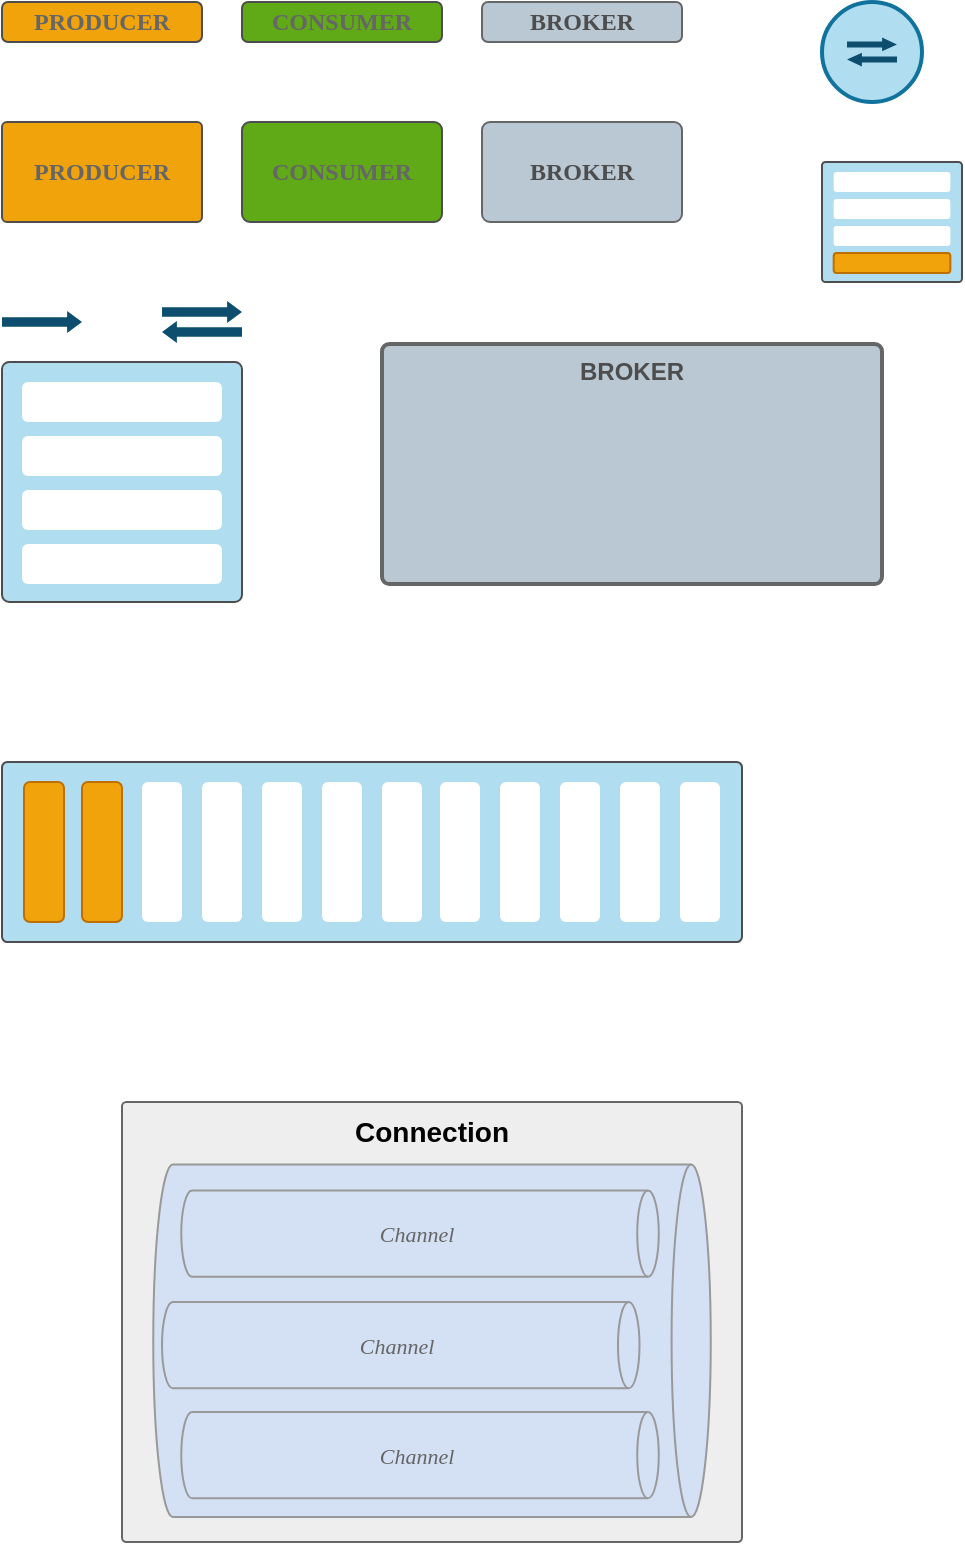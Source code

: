 <mxfile version="16.6.6" type="github" pages="5">
  <diagram id="B3jOmvk1aEXctnTMs61U" name="Elements">
    <mxGraphModel dx="1422" dy="762" grid="1" gridSize="10" guides="1" tooltips="1" connect="1" arrows="1" fold="1" page="1" pageScale="1" pageWidth="850" pageHeight="1100" math="0" shadow="0">
      <root>
        <mxCell id="YqKSDlxre1iZ1ZDImAOT-0" />
        <mxCell id="YqKSDlxre1iZ1ZDImAOT-1" parent="YqKSDlxre1iZ1ZDImAOT-0" />
        <mxCell id="YqKSDlxre1iZ1ZDImAOT-14" value="" style="group;strokeColor=none;" parent="YqKSDlxre1iZ1ZDImAOT-1" vertex="1" connectable="0">
          <mxGeometry x="450" y="20" width="50" height="50" as="geometry" />
        </mxCell>
        <mxCell id="YqKSDlxre1iZ1ZDImAOT-5" value="" style="ellipse;whiteSpace=wrap;html=1;aspect=fixed;strokeColor=#10739e;fillColor=#b1ddf0;strokeWidth=2;" parent="YqKSDlxre1iZ1ZDImAOT-14" vertex="1">
          <mxGeometry width="50" height="50" as="geometry" />
        </mxCell>
        <mxCell id="YqKSDlxre1iZ1ZDImAOT-13" value="" style="group" parent="YqKSDlxre1iZ1ZDImAOT-14" vertex="1" connectable="0">
          <mxGeometry x="12.5" y="17.812" width="25" height="14.375" as="geometry" />
        </mxCell>
        <mxCell id="YqKSDlxre1iZ1ZDImAOT-11" value="" style="html=1;shadow=0;dashed=0;align=center;verticalAlign=middle;shape=mxgraph.arrows2.arrow;dy=0.56;dx=7.44;notch=0;strokeColor=none;strokeWidth=3;fillColor=#0D4E6E;" parent="YqKSDlxre1iZ1ZDImAOT-13" vertex="1">
          <mxGeometry width="25" height="6.875" as="geometry" />
        </mxCell>
        <mxCell id="YqKSDlxre1iZ1ZDImAOT-12" value="" style="html=1;shadow=0;dashed=0;align=center;verticalAlign=middle;shape=mxgraph.arrows2.arrow;dy=0.56;dx=7.44;notch=0;strokeColor=none;strokeWidth=3;fillColor=#0D4E6E;rotation=-180;" parent="YqKSDlxre1iZ1ZDImAOT-13" vertex="1">
          <mxGeometry y="7.5" width="25" height="6.875" as="geometry" />
        </mxCell>
        <mxCell id="YqKSDlxre1iZ1ZDImAOT-15" value="" style="html=1;shadow=0;dashed=0;align=center;verticalAlign=middle;shape=mxgraph.arrows2.arrow;dy=0.56;dx=7.44;notch=0;strokeColor=none;strokeWidth=3;fillColor=#0D4E6E;" parent="YqKSDlxre1iZ1ZDImAOT-1" vertex="1">
          <mxGeometry x="40" y="174.5" width="40" height="11" as="geometry" />
        </mxCell>
        <mxCell id="YqKSDlxre1iZ1ZDImAOT-16" value="" style="group" parent="YqKSDlxre1iZ1ZDImAOT-1" vertex="1" connectable="0">
          <mxGeometry x="120" y="169.5" width="40" height="21" as="geometry" />
        </mxCell>
        <mxCell id="YqKSDlxre1iZ1ZDImAOT-9" value="" style="html=1;shadow=0;dashed=0;align=center;verticalAlign=middle;shape=mxgraph.arrows2.arrow;dy=0.56;dx=7.44;notch=0;strokeColor=none;strokeWidth=3;fillColor=#0D4E6E;" parent="YqKSDlxre1iZ1ZDImAOT-16" vertex="1">
          <mxGeometry width="40" height="11" as="geometry" />
        </mxCell>
        <mxCell id="YqKSDlxre1iZ1ZDImAOT-10" value="" style="html=1;shadow=0;dashed=0;align=center;verticalAlign=middle;shape=mxgraph.arrows2.arrow;dy=0.56;dx=7.44;notch=0;strokeColor=none;strokeWidth=3;fillColor=#0D4E6E;rotation=-180;" parent="YqKSDlxre1iZ1ZDImAOT-16" vertex="1">
          <mxGeometry y="10" width="40" height="11" as="geometry" />
        </mxCell>
        <mxCell id="YqKSDlxre1iZ1ZDImAOT-18" value="" style="rounded=1;whiteSpace=wrap;html=1;strokeColor=#4D4D4D;strokeWidth=1;fillColor=#b1ddf0;arcSize=3;" parent="YqKSDlxre1iZ1ZDImAOT-1" vertex="1">
          <mxGeometry x="40" y="200" width="120" height="120" as="geometry" />
        </mxCell>
        <mxCell id="YqKSDlxre1iZ1ZDImAOT-19" value="" style="rounded=1;whiteSpace=wrap;html=1;strokeWidth=1;strokeColor=none;" parent="YqKSDlxre1iZ1ZDImAOT-1" vertex="1">
          <mxGeometry x="50" y="210" width="100" height="20" as="geometry" />
        </mxCell>
        <mxCell id="YqKSDlxre1iZ1ZDImAOT-20" value="" style="rounded=1;whiteSpace=wrap;html=1;strokeWidth=1;strokeColor=none;" parent="YqKSDlxre1iZ1ZDImAOT-1" vertex="1">
          <mxGeometry x="50" y="237" width="100" height="20" as="geometry" />
        </mxCell>
        <mxCell id="YqKSDlxre1iZ1ZDImAOT-21" value="" style="rounded=1;whiteSpace=wrap;html=1;strokeWidth=1;strokeColor=none;" parent="YqKSDlxre1iZ1ZDImAOT-1" vertex="1">
          <mxGeometry x="50" y="264" width="100" height="20" as="geometry" />
        </mxCell>
        <mxCell id="YqKSDlxre1iZ1ZDImAOT-22" value="" style="rounded=1;whiteSpace=wrap;html=1;strokeWidth=1;strokeColor=none;" parent="YqKSDlxre1iZ1ZDImAOT-1" vertex="1">
          <mxGeometry x="50" y="291" width="100" height="20" as="geometry" />
        </mxCell>
        <mxCell id="YqKSDlxre1iZ1ZDImAOT-29" value="&lt;div style=&quot;font-size: 12px;&quot;&gt;&lt;span style=&quot;font-size: 12px;&quot;&gt;PRODUCER&lt;/span&gt;&lt;/div&gt;" style="rounded=1;whiteSpace=wrap;html=1;strokeWidth=1;strokeColor=#4D4D4D;fillColor=#f0a30a;fontColor=#666666;fontSize=12;fontStyle=1;fontFamily=Verdana;verticalAlign=middle;align=center;arcSize=5;" parent="YqKSDlxre1iZ1ZDImAOT-1" vertex="1">
          <mxGeometry x="40" y="80" width="100" height="50" as="geometry" />
        </mxCell>
        <mxCell id="YqKSDlxre1iZ1ZDImAOT-30" value="&lt;div style=&quot;font-size: 12px&quot;&gt;&lt;span style=&quot;font-size: 12px&quot;&gt;CONSUMER&lt;/span&gt;&lt;/div&gt;" style="rounded=1;whiteSpace=wrap;html=1;strokeWidth=1;strokeColor=#4D4D4D;fillColor=#60a917;fontColor=#666666;fontSize=12;fontStyle=1;fontFamily=Verdana;verticalAlign=middle;align=center;arcSize=8;" parent="YqKSDlxre1iZ1ZDImAOT-1" vertex="1">
          <mxGeometry x="160" y="80" width="100" height="50" as="geometry" />
        </mxCell>
        <mxCell id="YqKSDlxre1iZ1ZDImAOT-36" value="" style="group" parent="YqKSDlxre1iZ1ZDImAOT-1" vertex="1" connectable="0">
          <mxGeometry x="450" y="100" width="70" height="60" as="geometry" />
        </mxCell>
        <mxCell id="YqKSDlxre1iZ1ZDImAOT-31" value="" style="rounded=1;whiteSpace=wrap;html=1;strokeColor=#4D4D4D;strokeWidth=1;fillColor=#b1ddf0;arcSize=3;" parent="YqKSDlxre1iZ1ZDImAOT-36" vertex="1">
          <mxGeometry width="70" height="60" as="geometry" />
        </mxCell>
        <mxCell id="YqKSDlxre1iZ1ZDImAOT-32" value="" style="rounded=1;whiteSpace=wrap;html=1;strokeWidth=1;strokeColor=none;" parent="YqKSDlxre1iZ1ZDImAOT-36" vertex="1">
          <mxGeometry x="5.833" y="5" width="58.333" height="10" as="geometry" />
        </mxCell>
        <mxCell id="YqKSDlxre1iZ1ZDImAOT-33" value="" style="rounded=1;whiteSpace=wrap;html=1;strokeWidth=1;strokeColor=none;" parent="YqKSDlxre1iZ1ZDImAOT-36" vertex="1">
          <mxGeometry x="5.833" y="18.5" width="58.333" height="10" as="geometry" />
        </mxCell>
        <mxCell id="YqKSDlxre1iZ1ZDImAOT-34" value="" style="rounded=1;whiteSpace=wrap;html=1;strokeWidth=1;strokeColor=none;" parent="YqKSDlxre1iZ1ZDImAOT-36" vertex="1">
          <mxGeometry x="5.833" y="32" width="58.333" height="10" as="geometry" />
        </mxCell>
        <mxCell id="YqKSDlxre1iZ1ZDImAOT-35" value="" style="rounded=1;whiteSpace=wrap;html=1;strokeWidth=1;strokeColor=#BD7000;fillColor=#f0a30a;fontColor=#000000;" parent="YqKSDlxre1iZ1ZDImAOT-36" vertex="1">
          <mxGeometry x="5.833" y="45.5" width="58.333" height="10" as="geometry" />
        </mxCell>
        <mxCell id="upHrF801UyjuBYo0aSro-0" value="&lt;font&gt;&lt;span&gt;BROKER&lt;/span&gt;&lt;/font&gt;" style="rounded=1;whiteSpace=wrap;html=1;strokeColor=#666666;strokeWidth=2;fillColor=#bac8d3;arcSize=3;verticalAlign=top;fontFamily=Helvetica;fontStyle=1;fontColor=#4D4D4D;" parent="YqKSDlxre1iZ1ZDImAOT-1" vertex="1">
          <mxGeometry x="230" y="191" width="250" height="120" as="geometry" />
        </mxCell>
        <mxCell id="upHrF801UyjuBYo0aSro-2" value="&lt;div style=&quot;font-size: 12px&quot;&gt;&lt;span style=&quot;font-size: 12px&quot;&gt;BROKER&lt;/span&gt;&lt;/div&gt;" style="rounded=1;whiteSpace=wrap;html=1;strokeWidth=1;strokeColor=#666666;fillColor=#bac8d3;fontSize=12;fontStyle=1;fontFamily=Verdana;verticalAlign=middle;align=center;fontColor=#4D4D4D;arcSize=8;" parent="YqKSDlxre1iZ1ZDImAOT-1" vertex="1">
          <mxGeometry x="280" y="80" width="100" height="50" as="geometry" />
        </mxCell>
        <mxCell id="upHrF801UyjuBYo0aSro-3" value="&lt;div style=&quot;font-size: 12px;&quot;&gt;&lt;span style=&quot;font-size: 12px;&quot;&gt;PRODUCER&lt;/span&gt;&lt;/div&gt;" style="rounded=1;whiteSpace=wrap;html=1;strokeWidth=1;strokeColor=#4D4D4D;fillColor=#f0a30a;fontColor=#666666;fontSize=12;fontStyle=1;fontFamily=Verdana;verticalAlign=middle;align=center;" parent="YqKSDlxre1iZ1ZDImAOT-1" vertex="1">
          <mxGeometry x="40" y="20" width="100" height="20" as="geometry" />
        </mxCell>
        <mxCell id="upHrF801UyjuBYo0aSro-4" value="&lt;div style=&quot;font-size: 12px&quot;&gt;&lt;span style=&quot;font-size: 12px&quot;&gt;CONSUMER&lt;/span&gt;&lt;/div&gt;" style="rounded=1;whiteSpace=wrap;html=1;strokeWidth=1;strokeColor=#4D4D4D;fillColor=#60a917;fontColor=#666666;fontSize=12;fontStyle=1;fontFamily=Verdana;verticalAlign=middle;align=center;" parent="YqKSDlxre1iZ1ZDImAOT-1" vertex="1">
          <mxGeometry x="160" y="20" width="100" height="20" as="geometry" />
        </mxCell>
        <mxCell id="upHrF801UyjuBYo0aSro-5" value="&lt;div style=&quot;font-size: 12px&quot;&gt;&lt;span style=&quot;font-size: 12px&quot;&gt;BROKER&lt;/span&gt;&lt;/div&gt;" style="rounded=1;whiteSpace=wrap;html=1;strokeWidth=1;strokeColor=#666666;fillColor=#bac8d3;fontSize=12;fontStyle=1;fontFamily=Verdana;verticalAlign=middle;align=center;fontColor=#4D4D4D;" parent="YqKSDlxre1iZ1ZDImAOT-1" vertex="1">
          <mxGeometry x="280" y="20" width="100" height="20" as="geometry" />
        </mxCell>
        <mxCell id="6WgnbKtkuNcWpFQeK_3L-21" value="" style="group" parent="YqKSDlxre1iZ1ZDImAOT-1" vertex="1" connectable="0">
          <mxGeometry x="40" y="400" width="370" height="90" as="geometry" />
        </mxCell>
        <mxCell id="6WgnbKtkuNcWpFQeK_3L-6" value="" style="rounded=1;whiteSpace=wrap;html=1;strokeColor=#4D4D4D;strokeWidth=1;fillColor=#b1ddf0;arcSize=3;" parent="6WgnbKtkuNcWpFQeK_3L-21" vertex="1">
          <mxGeometry width="370" height="90" as="geometry" />
        </mxCell>
        <mxCell id="6WgnbKtkuNcWpFQeK_3L-7" value="" style="rounded=1;whiteSpace=wrap;html=1;strokeWidth=1;strokeColor=#BD7000;fillColor=#f0a30a;fontColor=#000000;" parent="6WgnbKtkuNcWpFQeK_3L-21" vertex="1">
          <mxGeometry x="11" y="10" width="20" height="70" as="geometry" />
        </mxCell>
        <mxCell id="6WgnbKtkuNcWpFQeK_3L-10" value="" style="rounded=1;whiteSpace=wrap;html=1;strokeWidth=1;strokeColor=#BD7000;fillColor=#f0a30a;fontColor=#000000;" parent="6WgnbKtkuNcWpFQeK_3L-21" vertex="1">
          <mxGeometry x="40" y="10" width="20" height="70" as="geometry" />
        </mxCell>
        <mxCell id="6WgnbKtkuNcWpFQeK_3L-11" value="" style="rounded=1;whiteSpace=wrap;html=1;strokeWidth=1;strokeColor=none;" parent="6WgnbKtkuNcWpFQeK_3L-21" vertex="1">
          <mxGeometry x="70" y="10" width="20" height="70" as="geometry" />
        </mxCell>
        <mxCell id="6WgnbKtkuNcWpFQeK_3L-12" value="" style="rounded=1;whiteSpace=wrap;html=1;strokeWidth=1;strokeColor=none;" parent="6WgnbKtkuNcWpFQeK_3L-21" vertex="1">
          <mxGeometry x="100" y="10" width="20" height="70" as="geometry" />
        </mxCell>
        <mxCell id="6WgnbKtkuNcWpFQeK_3L-13" value="" style="rounded=1;whiteSpace=wrap;html=1;strokeWidth=1;strokeColor=none;" parent="6WgnbKtkuNcWpFQeK_3L-21" vertex="1">
          <mxGeometry x="160" y="10" width="20" height="70" as="geometry" />
        </mxCell>
        <mxCell id="6WgnbKtkuNcWpFQeK_3L-14" value="" style="rounded=1;whiteSpace=wrap;html=1;strokeWidth=1;strokeColor=none;" parent="6WgnbKtkuNcWpFQeK_3L-21" vertex="1">
          <mxGeometry x="130" y="10" width="20" height="70" as="geometry" />
        </mxCell>
        <mxCell id="6WgnbKtkuNcWpFQeK_3L-15" value="" style="rounded=1;whiteSpace=wrap;html=1;strokeWidth=1;strokeColor=none;" parent="6WgnbKtkuNcWpFQeK_3L-21" vertex="1">
          <mxGeometry x="190" y="10" width="20" height="70" as="geometry" />
        </mxCell>
        <mxCell id="6WgnbKtkuNcWpFQeK_3L-16" value="" style="rounded=1;whiteSpace=wrap;html=1;strokeWidth=1;strokeColor=none;" parent="6WgnbKtkuNcWpFQeK_3L-21" vertex="1">
          <mxGeometry x="219" y="10" width="20" height="70" as="geometry" />
        </mxCell>
        <mxCell id="6WgnbKtkuNcWpFQeK_3L-17" value="" style="rounded=1;whiteSpace=wrap;html=1;strokeWidth=1;strokeColor=none;" parent="6WgnbKtkuNcWpFQeK_3L-21" vertex="1">
          <mxGeometry x="249" y="10" width="20" height="70" as="geometry" />
        </mxCell>
        <mxCell id="6WgnbKtkuNcWpFQeK_3L-18" value="" style="rounded=1;whiteSpace=wrap;html=1;strokeWidth=1;strokeColor=none;" parent="6WgnbKtkuNcWpFQeK_3L-21" vertex="1">
          <mxGeometry x="279" y="10" width="20" height="70" as="geometry" />
        </mxCell>
        <mxCell id="6WgnbKtkuNcWpFQeK_3L-19" value="" style="rounded=1;whiteSpace=wrap;html=1;strokeWidth=1;strokeColor=none;" parent="6WgnbKtkuNcWpFQeK_3L-21" vertex="1">
          <mxGeometry x="339" y="10" width="20" height="70" as="geometry" />
        </mxCell>
        <mxCell id="6WgnbKtkuNcWpFQeK_3L-20" value="" style="rounded=1;whiteSpace=wrap;html=1;strokeWidth=1;strokeColor=none;" parent="6WgnbKtkuNcWpFQeK_3L-21" vertex="1">
          <mxGeometry x="309" y="10" width="20" height="70" as="geometry" />
        </mxCell>
        <mxCell id="3ZVJbkMtzbxR_xoNudZL-0" value="&lt;font style=&quot;font-size: 14px;&quot;&gt;&lt;span style=&quot;font-size: 14px;&quot;&gt;Connection&lt;/span&gt;&lt;/font&gt;" style="rounded=1;whiteSpace=wrap;html=1;strokeWidth=1;arcSize=1;verticalAlign=top;fontFamily=Helvetica;fontStyle=1;fillColor=#eeeeee;strokeColor=#666666;fontSize=14;" parent="YqKSDlxre1iZ1ZDImAOT-1" vertex="1">
          <mxGeometry x="100" y="570" width="310" height="220" as="geometry" />
        </mxCell>
        <mxCell id="3ZVJbkMtzbxR_xoNudZL-1" value="" style="shape=cylinder3;whiteSpace=wrap;html=1;boundedLbl=1;backgroundOutline=1;size=9.793;rounded=1;labelBackgroundColor=none;fontFamily=Verdana;fontSize=10;strokeColor=#999999;strokeWidth=1;fillColor=#D4E1F5;rotation=90;gradientColor=none;" parent="YqKSDlxre1iZ1ZDImAOT-1" vertex="1">
          <mxGeometry x="166.88" y="550" width="176.25" height="278.75" as="geometry" />
        </mxCell>
        <mxCell id="3ZVJbkMtzbxR_xoNudZL-15" value="" style="group" parent="YqKSDlxre1iZ1ZDImAOT-1" vertex="1" connectable="0">
          <mxGeometry x="129.635" y="614.245" width="238.75" height="43.12" as="geometry" />
        </mxCell>
        <mxCell id="3ZVJbkMtzbxR_xoNudZL-11" value="" style="shape=cylinder3;whiteSpace=wrap;html=1;boundedLbl=1;backgroundOutline=1;size=5.385;rounded=1;labelBackgroundColor=none;fontFamily=Verdana;fontSize=10;strokeColor=#999999;strokeWidth=1;fillColor=#D4E1F5;rotation=90;gradientColor=none;" parent="3ZVJbkMtzbxR_xoNudZL-15" vertex="1">
          <mxGeometry x="97.815" y="-97.815" width="43.12" height="238.75" as="geometry" />
        </mxCell>
        <mxCell id="3ZVJbkMtzbxR_xoNudZL-14" value="Channel" style="text;html=1;resizable=0;autosize=1;align=center;verticalAlign=middle;points=[];fillColor=none;strokeColor=none;rounded=0;labelBackgroundColor=none;fontFamily=Verdana;fontSize=11;fontColor=#666666;fontStyle=2" parent="3ZVJbkMtzbxR_xoNudZL-15" vertex="1">
          <mxGeometry x="87.245" y="11.555" width="60" height="20" as="geometry" />
        </mxCell>
        <mxCell id="3ZVJbkMtzbxR_xoNudZL-17" value="" style="group" parent="YqKSDlxre1iZ1ZDImAOT-1" vertex="1" connectable="0">
          <mxGeometry x="120.005" y="670.005" width="238.75" height="43.12" as="geometry" />
        </mxCell>
        <mxCell id="3ZVJbkMtzbxR_xoNudZL-18" value="" style="shape=cylinder3;whiteSpace=wrap;html=1;boundedLbl=1;backgroundOutline=1;size=5.385;rounded=1;labelBackgroundColor=none;fontFamily=Verdana;fontSize=10;strokeColor=#999999;strokeWidth=1;fillColor=#D4E1F5;rotation=90;gradientColor=none;" parent="3ZVJbkMtzbxR_xoNudZL-17" vertex="1">
          <mxGeometry x="97.815" y="-97.815" width="43.12" height="238.75" as="geometry" />
        </mxCell>
        <mxCell id="3ZVJbkMtzbxR_xoNudZL-19" value="Channel" style="text;html=1;resizable=0;autosize=1;align=center;verticalAlign=middle;points=[];fillColor=none;strokeColor=none;rounded=0;labelBackgroundColor=none;fontFamily=Verdana;fontSize=11;fontColor=#666666;fontStyle=2" parent="3ZVJbkMtzbxR_xoNudZL-17" vertex="1">
          <mxGeometry x="87.245" y="11.555" width="60" height="20" as="geometry" />
        </mxCell>
        <mxCell id="3ZVJbkMtzbxR_xoNudZL-20" value="" style="group" parent="YqKSDlxre1iZ1ZDImAOT-1" vertex="1" connectable="0">
          <mxGeometry x="129.635" y="725.005" width="238.75" height="43.12" as="geometry" />
        </mxCell>
        <mxCell id="3ZVJbkMtzbxR_xoNudZL-21" value="" style="shape=cylinder3;whiteSpace=wrap;html=1;boundedLbl=1;backgroundOutline=1;size=5.385;rounded=1;labelBackgroundColor=none;fontFamily=Verdana;fontSize=10;strokeColor=#999999;strokeWidth=1;fillColor=#D4E1F5;rotation=90;gradientColor=none;" parent="3ZVJbkMtzbxR_xoNudZL-20" vertex="1">
          <mxGeometry x="97.815" y="-97.815" width="43.12" height="238.75" as="geometry" />
        </mxCell>
        <mxCell id="3ZVJbkMtzbxR_xoNudZL-22" value="Channel" style="text;html=1;resizable=0;autosize=1;align=center;verticalAlign=middle;points=[];fillColor=none;strokeColor=none;rounded=0;labelBackgroundColor=none;fontFamily=Verdana;fontSize=11;fontColor=#666666;fontStyle=2" parent="3ZVJbkMtzbxR_xoNudZL-20" vertex="1">
          <mxGeometry x="87.245" y="11.555" width="60" height="20" as="geometry" />
        </mxCell>
      </root>
    </mxGraphModel>
  </diagram>
  <diagram id="TBWlPr29oDK_GVAUnm6x" name="AMQP">
    <mxGraphModel dx="1422" dy="762" grid="1" gridSize="10" guides="1" tooltips="1" connect="1" arrows="1" fold="1" page="1" pageScale="1" pageWidth="850" pageHeight="1100" math="0" shadow="0">
      <root>
        <mxCell id="TxGssMW9WVWjq3D_41pU-0" />
        <mxCell id="TxGssMW9WVWjq3D_41pU-1" parent="TxGssMW9WVWjq3D_41pU-0" />
        <mxCell id="ya0wc5rrFNln5pxrfxZn-0" value="&lt;font&gt;&lt;span&gt;BROKER&lt;/span&gt;&lt;/font&gt;" style="rounded=1;whiteSpace=wrap;html=1;strokeColor=#666666;strokeWidth=2;fillColor=#bac8d3;arcSize=3;verticalAlign=top;fontFamily=Helvetica;fontStyle=1;fontColor=#4D4D4D;" parent="TxGssMW9WVWjq3D_41pU-1" vertex="1">
          <mxGeometry x="220" y="166" width="250" height="120" as="geometry" />
        </mxCell>
        <mxCell id="ya0wc5rrFNln5pxrfxZn-12" value="" style="edgeStyle=orthogonalEdgeStyle;rounded=0;orthogonalLoop=1;jettySize=auto;html=1;fontFamily=Helvetica;fontSize=12;fontColor=#4D4D4D;endArrow=open;endFill=0;strokeColor=#999999;strokeWidth=5;fillColor=#0D4E6E;" parent="TxGssMW9WVWjq3D_41pU-1" target="k5pS3350jTBpCERLVuQG-6" edge="1">
          <mxGeometry relative="1" as="geometry">
            <mxPoint x="440" y="240" as="sourcePoint" />
          </mxGeometry>
        </mxCell>
        <mxCell id="ya0wc5rrFNln5pxrfxZn-22" value="" style="edgeStyle=orthogonalEdgeStyle;rounded=0;orthogonalLoop=1;jettySize=auto;html=1;fontFamily=Verdana;fontSize=8;fontColor=#4D4D4D;endArrow=open;endFill=0;strokeColor=#999999;strokeWidth=5;fillColor=#0D4E6E;entryX=0;entryY=0.5;entryDx=0;entryDy=0;" parent="TxGssMW9WVWjq3D_41pU-1" source="P5JGzwoiEiimYcwTsbBA-0" target="k5pS3350jTBpCERLVuQG-15" edge="1">
          <mxGeometry relative="1" as="geometry">
            <mxPoint x="220" y="240" as="targetPoint" />
          </mxGeometry>
        </mxCell>
        <mxCell id="P5JGzwoiEiimYcwTsbBA-0" value="&lt;div style=&quot;font-size: 12px;&quot;&gt;&lt;span style=&quot;font-size: 12px;&quot;&gt;PRODUCER&lt;/span&gt;&lt;/div&gt;" style="rounded=1;whiteSpace=wrap;html=1;strokeWidth=2;strokeColor=#4D4D4D;fillColor=#f0a30a;fontColor=#666666;fontSize=12;fontStyle=1;fontFamily=Verdana;verticalAlign=middle;align=center;" parent="TxGssMW9WVWjq3D_41pU-1" vertex="1">
          <mxGeometry x="30" y="230" width="100" height="20" as="geometry" />
        </mxCell>
        <mxCell id="k5pS3350jTBpCERLVuQG-6" value="&lt;div style=&quot;font-size: 12px&quot;&gt;&lt;span style=&quot;font-size: 12px&quot;&gt;CONSUMER&lt;/span&gt;&lt;/div&gt;" style="rounded=1;whiteSpace=wrap;html=1;strokeWidth=2;strokeColor=#4D4D4D;fillColor=#97D077;fontColor=#666666;fontSize=12;fontStyle=1;fontFamily=Verdana;verticalAlign=middle;align=center;" parent="TxGssMW9WVWjq3D_41pU-1" vertex="1">
          <mxGeometry x="560" y="230" width="100" height="20" as="geometry" />
        </mxCell>
        <mxCell id="k5pS3350jTBpCERLVuQG-14" value="" style="group;strokeColor=none;" parent="TxGssMW9WVWjq3D_41pU-1" vertex="1" connectable="0">
          <mxGeometry x="240" y="215" width="50" height="50" as="geometry" />
        </mxCell>
        <mxCell id="k5pS3350jTBpCERLVuQG-15" value="" style="ellipse;whiteSpace=wrap;html=1;aspect=fixed;strokeColor=#10739e;fillColor=#b1ddf0;strokeWidth=2;" parent="k5pS3350jTBpCERLVuQG-14" vertex="1">
          <mxGeometry width="50" height="50" as="geometry" />
        </mxCell>
        <mxCell id="k5pS3350jTBpCERLVuQG-16" value="" style="group" parent="k5pS3350jTBpCERLVuQG-14" vertex="1" connectable="0">
          <mxGeometry x="12.5" y="17.812" width="25" height="14.375" as="geometry" />
        </mxCell>
        <mxCell id="k5pS3350jTBpCERLVuQG-17" value="" style="html=1;shadow=0;dashed=0;align=center;verticalAlign=middle;shape=mxgraph.arrows2.arrow;dy=0.56;dx=7.44;notch=0;strokeColor=none;strokeWidth=3;fillColor=#0D4E6E;" parent="k5pS3350jTBpCERLVuQG-16" vertex="1">
          <mxGeometry width="25" height="6.875" as="geometry" />
        </mxCell>
        <mxCell id="k5pS3350jTBpCERLVuQG-18" value="" style="html=1;shadow=0;dashed=0;align=center;verticalAlign=middle;shape=mxgraph.arrows2.arrow;dy=0.56;dx=7.44;notch=0;strokeColor=none;strokeWidth=3;fillColor=#0D4E6E;rotation=-180;" parent="k5pS3350jTBpCERLVuQG-16" vertex="1">
          <mxGeometry y="7.5" width="25" height="6.875" as="geometry" />
        </mxCell>
        <mxCell id="ya0wc5rrFNln5pxrfxZn-1" value="" style="group;strokeWidth=2;" parent="TxGssMW9WVWjq3D_41pU-1" vertex="1" connectable="0">
          <mxGeometry x="376" y="212" width="65" height="55" as="geometry" />
        </mxCell>
        <mxCell id="ya0wc5rrFNln5pxrfxZn-2" value="" style="rounded=1;whiteSpace=wrap;html=1;strokeColor=#4D4D4D;strokeWidth=2;fillColor=#b1ddf0;arcSize=3;" parent="ya0wc5rrFNln5pxrfxZn-1" vertex="1">
          <mxGeometry width="65" height="55.0" as="geometry" />
        </mxCell>
        <mxCell id="ya0wc5rrFNln5pxrfxZn-3" value="" style="rounded=1;whiteSpace=wrap;html=1;strokeWidth=1;strokeColor=none;" parent="ya0wc5rrFNln5pxrfxZn-1" vertex="1">
          <mxGeometry x="5.417" y="4.583" width="54.167" height="9.167" as="geometry" />
        </mxCell>
        <mxCell id="ya0wc5rrFNln5pxrfxZn-4" value="" style="rounded=1;whiteSpace=wrap;html=1;strokeWidth=1;strokeColor=none;" parent="ya0wc5rrFNln5pxrfxZn-1" vertex="1">
          <mxGeometry x="5.417" y="16.958" width="54.167" height="9.167" as="geometry" />
        </mxCell>
        <mxCell id="ya0wc5rrFNln5pxrfxZn-5" value="" style="rounded=1;whiteSpace=wrap;html=1;strokeWidth=1;strokeColor=none;" parent="ya0wc5rrFNln5pxrfxZn-1" vertex="1">
          <mxGeometry x="5.417" y="29.333" width="54.167" height="9.167" as="geometry" />
        </mxCell>
        <mxCell id="ya0wc5rrFNln5pxrfxZn-6" value="" style="rounded=1;whiteSpace=wrap;html=1;strokeWidth=1;strokeColor=#BD7000;fillColor=#f0a30a;fontColor=#000000;" parent="ya0wc5rrFNln5pxrfxZn-1" vertex="1">
          <mxGeometry x="5.417" y="41.708" width="54.167" height="9.167" as="geometry" />
        </mxCell>
        <mxCell id="ya0wc5rrFNln5pxrfxZn-10" value="" style="edgeStyle=orthogonalEdgeStyle;rounded=0;orthogonalLoop=1;jettySize=auto;html=1;fontFamily=Helvetica;fontSize=12;fontColor=#4D4D4D;endArrow=open;endFill=0;strokeColor=#999999;strokeWidth=5;fillColor=#0D4E6E;" parent="TxGssMW9WVWjq3D_41pU-1" source="k5pS3350jTBpCERLVuQG-15" target="ya0wc5rrFNln5pxrfxZn-2" edge="1">
          <mxGeometry relative="1" as="geometry" />
        </mxCell>
        <mxCell id="ya0wc5rrFNln5pxrfxZn-14" value="&lt;i&gt;Routes&lt;br&gt;&lt;/i&gt;&lt;br&gt;&amp;nbsp;&lt;br&gt;" style="edgeLabel;html=1;align=center;verticalAlign=middle;resizable=0;points=[];fontSize=9;fontFamily=Verdana;fontColor=#4D4D4D;labelBackgroundColor=none;fontStyle=0" parent="ya0wc5rrFNln5pxrfxZn-10" vertex="1" connectable="0">
          <mxGeometry x="-0.301" y="-1" relative="1" as="geometry">
            <mxPoint as="offset" />
          </mxGeometry>
        </mxCell>
        <mxCell id="ya0wc5rrFNln5pxrfxZn-15" value="Exchange" style="text;html=1;resizable=0;autosize=1;align=center;verticalAlign=middle;points=[];fillColor=none;strokeColor=none;rounded=0;labelBackgroundColor=none;fontFamily=Verdana;fontSize=9;fontColor=#4D4D4D;fontStyle=1" parent="TxGssMW9WVWjq3D_41pU-1" vertex="1">
          <mxGeometry x="235" y="195" width="60" height="20" as="geometry" />
        </mxCell>
        <mxCell id="ya0wc5rrFNln5pxrfxZn-16" value="Queue" style="text;html=1;resizable=0;autosize=1;align=center;verticalAlign=middle;points=[];fillColor=none;strokeColor=none;rounded=0;labelBackgroundColor=none;fontFamily=Verdana;fontSize=9;fontColor=#4D4D4D;fontStyle=1" parent="TxGssMW9WVWjq3D_41pU-1" vertex="1">
          <mxGeometry x="381" y="194" width="50" height="20" as="geometry" />
        </mxCell>
        <mxCell id="k5pS3350jTBpCERLVuQG-27" value="&lt;font&gt;&lt;i&gt;&lt;font style=&quot;font-size: 8px&quot;&gt;Publish&lt;/font&gt;&lt;br&gt;&lt;br&gt;&lt;br&gt;&lt;/i&gt;&lt;/font&gt;" style="shape=message;html=1;whiteSpace=wrap;html=1;outlineConnect=0;rounded=1;fontFamily=Verdana;fontSize=12;fontColor=#666666;strokeColor=#999999;strokeWidth=1;fillColor=#FFD966;" parent="TxGssMW9WVWjq3D_41pU-1" vertex="1">
          <mxGeometry x="156" y="232.5" width="30" height="15" as="geometry" />
        </mxCell>
        <mxCell id="ya0wc5rrFNln5pxrfxZn-21" value="&lt;font&gt;&lt;i&gt;&lt;font style=&quot;font-size: 8px&quot;&gt;Consume&lt;br&gt;&lt;/font&gt;&lt;br&gt;&lt;br&gt;&lt;br&gt;&lt;/i&gt;&lt;/font&gt;" style="shape=message;html=1;whiteSpace=wrap;html=1;outlineConnect=0;rounded=1;fontFamily=Verdana;fontSize=12;fontColor=#666666;strokeColor=#999999;strokeWidth=1;fillColor=#FFD966;" parent="TxGssMW9WVWjq3D_41pU-1" vertex="1">
          <mxGeometry x="490" y="230" width="30" height="17.5" as="geometry" />
        </mxCell>
      </root>
    </mxGraphModel>
  </diagram>
  <diagram id="W9-Bfpmc93cgk8y08wyh" name="Exchange Types">
    <mxGraphModel dx="1185" dy="635" grid="1" gridSize="10" guides="1" tooltips="1" connect="1" arrows="1" fold="1" page="1" pageScale="1" pageWidth="850" pageHeight="1100" math="0" shadow="0">
      <root>
        <mxCell id="Zjn0NVzMZ8w1wKH9n_04-0" />
        <mxCell id="Zjn0NVzMZ8w1wKH9n_04-1" parent="Zjn0NVzMZ8w1wKH9n_04-0" />
        <mxCell id="bxoCQ-I3rHgEAsj8swqi-0" value="&lt;font&gt;&lt;span&gt;Fanout Exchange Routing&lt;/span&gt;&lt;/font&gt;" style="rounded=1;whiteSpace=wrap;html=1;strokeWidth=2;arcSize=0;verticalAlign=top;fontFamily=Helvetica;fontStyle=1;" parent="Zjn0NVzMZ8w1wKH9n_04-1" vertex="1">
          <mxGeometry x="160" y="40" width="640" height="280" as="geometry" />
        </mxCell>
        <mxCell id="FwyX75T9QJ3T9Jq4nIdr-0" value="" style="group;strokeColor=none;" parent="Zjn0NVzMZ8w1wKH9n_04-1" vertex="1" connectable="0">
          <mxGeometry x="421" y="169.5" width="50" height="50" as="geometry" />
        </mxCell>
        <mxCell id="FwyX75T9QJ3T9Jq4nIdr-1" value="" style="ellipse;whiteSpace=wrap;html=1;aspect=fixed;strokeColor=#10739e;fillColor=#b1ddf0;strokeWidth=2;" parent="FwyX75T9QJ3T9Jq4nIdr-0" vertex="1">
          <mxGeometry width="50" height="50" as="geometry" />
        </mxCell>
        <mxCell id="FwyX75T9QJ3T9Jq4nIdr-2" value="" style="group" parent="FwyX75T9QJ3T9Jq4nIdr-0" vertex="1" connectable="0">
          <mxGeometry x="12.5" y="17.812" width="25" height="14.375" as="geometry" />
        </mxCell>
        <mxCell id="FwyX75T9QJ3T9Jq4nIdr-3" value="" style="html=1;shadow=0;dashed=0;align=center;verticalAlign=middle;shape=mxgraph.arrows2.arrow;dy=0.56;dx=7.44;notch=0;strokeColor=none;strokeWidth=3;fillColor=#0D4E6E;" parent="FwyX75T9QJ3T9Jq4nIdr-2" vertex="1">
          <mxGeometry width="25" height="6.875" as="geometry" />
        </mxCell>
        <mxCell id="FwyX75T9QJ3T9Jq4nIdr-4" value="" style="html=1;shadow=0;dashed=0;align=center;verticalAlign=middle;shape=mxgraph.arrows2.arrow;dy=0.56;dx=7.44;notch=0;strokeColor=none;strokeWidth=3;fillColor=#0D4E6E;rotation=-180;" parent="FwyX75T9QJ3T9Jq4nIdr-2" vertex="1">
          <mxGeometry y="7.5" width="25" height="6.875" as="geometry" />
        </mxCell>
        <mxCell id="FwyX75T9QJ3T9Jq4nIdr-12" value="" style="group" parent="Zjn0NVzMZ8w1wKH9n_04-1" vertex="1" connectable="0">
          <mxGeometry x="653" y="64.5" width="70" height="79" as="geometry" />
        </mxCell>
        <mxCell id="FwyX75T9QJ3T9Jq4nIdr-5" value="" style="group;strokeWidth=2;" parent="FwyX75T9QJ3T9Jq4nIdr-12" vertex="1" connectable="0">
          <mxGeometry y="19" width="70" height="60" as="geometry" />
        </mxCell>
        <mxCell id="FwyX75T9QJ3T9Jq4nIdr-6" value="" style="rounded=1;whiteSpace=wrap;html=1;strokeColor=#4D4D4D;strokeWidth=2;fillColor=#b1ddf0;arcSize=3;" parent="FwyX75T9QJ3T9Jq4nIdr-5" vertex="1">
          <mxGeometry width="70" height="60" as="geometry" />
        </mxCell>
        <mxCell id="FwyX75T9QJ3T9Jq4nIdr-7" value="" style="rounded=1;whiteSpace=wrap;html=1;strokeWidth=1;strokeColor=none;" parent="FwyX75T9QJ3T9Jq4nIdr-5" vertex="1">
          <mxGeometry x="5.833" y="5" width="58.333" height="10" as="geometry" />
        </mxCell>
        <mxCell id="FwyX75T9QJ3T9Jq4nIdr-8" value="" style="rounded=1;whiteSpace=wrap;html=1;strokeWidth=1;strokeColor=none;" parent="FwyX75T9QJ3T9Jq4nIdr-5" vertex="1">
          <mxGeometry x="5.833" y="18.5" width="58.333" height="10" as="geometry" />
        </mxCell>
        <mxCell id="FwyX75T9QJ3T9Jq4nIdr-9" value="" style="rounded=1;whiteSpace=wrap;html=1;strokeWidth=1;strokeColor=none;" parent="FwyX75T9QJ3T9Jq4nIdr-5" vertex="1">
          <mxGeometry x="5.833" y="32" width="58.333" height="10" as="geometry" />
        </mxCell>
        <mxCell id="FwyX75T9QJ3T9Jq4nIdr-10" value="" style="rounded=1;whiteSpace=wrap;html=1;strokeWidth=1;strokeColor=#BD7000;fillColor=#f0a30a;fontColor=#000000;" parent="FwyX75T9QJ3T9Jq4nIdr-5" vertex="1">
          <mxGeometry x="5.833" y="45.5" width="58.333" height="10" as="geometry" />
        </mxCell>
        <mxCell id="FwyX75T9QJ3T9Jq4nIdr-11" value="SMS Queue" style="text;html=1;resizable=0;autosize=1;align=center;verticalAlign=middle;points=[];fillColor=none;strokeColor=none;rounded=0;labelBackgroundColor=none;fontFamily=Verdana;fontSize=8;fontColor=#4D4D4D;" parent="FwyX75T9QJ3T9Jq4nIdr-12" vertex="1">
          <mxGeometry x="2" width="60" height="20" as="geometry" />
        </mxCell>
        <mxCell id="FwyX75T9QJ3T9Jq4nIdr-13" value="Routes" style="edgeStyle=elbowEdgeStyle;rounded=0;orthogonalLoop=1;jettySize=auto;html=1;exitX=0.977;exitY=0.641;exitDx=0;exitDy=0;entryX=0;entryY=0.5;entryDx=0;entryDy=0;fontFamily=Verdana;fontSize=6;fontColor=#4D4D4D;endArrow=open;endFill=0;strokeColor=#999999;strokeWidth=3;fillColor=#0D4E6E;labelBackgroundColor=none;fontStyle=2;exitPerimeter=0;align=left;" parent="Zjn0NVzMZ8w1wKH9n_04-1" source="FwyX75T9QJ3T9Jq4nIdr-1" target="FwyX75T9QJ3T9Jq4nIdr-47" edge="1">
          <mxGeometry x="0.003" y="-5" relative="1" as="geometry">
            <mxPoint as="offset" />
          </mxGeometry>
        </mxCell>
        <mxCell id="FwyX75T9QJ3T9Jq4nIdr-37" value="" style="group" parent="Zjn0NVzMZ8w1wKH9n_04-1" vertex="1" connectable="0">
          <mxGeometry x="653" y="145.5" width="70" height="79" as="geometry" />
        </mxCell>
        <mxCell id="FwyX75T9QJ3T9Jq4nIdr-38" value="" style="group;strokeWidth=2;" parent="FwyX75T9QJ3T9Jq4nIdr-37" vertex="1" connectable="0">
          <mxGeometry y="19" width="70" height="60" as="geometry" />
        </mxCell>
        <mxCell id="FwyX75T9QJ3T9Jq4nIdr-39" value="" style="rounded=1;whiteSpace=wrap;html=1;strokeColor=#4D4D4D;strokeWidth=2;fillColor=#b1ddf0;arcSize=3;" parent="FwyX75T9QJ3T9Jq4nIdr-38" vertex="1">
          <mxGeometry width="70" height="60" as="geometry" />
        </mxCell>
        <mxCell id="FwyX75T9QJ3T9Jq4nIdr-40" value="" style="rounded=1;whiteSpace=wrap;html=1;strokeWidth=1;strokeColor=none;" parent="FwyX75T9QJ3T9Jq4nIdr-38" vertex="1">
          <mxGeometry x="5.833" y="5" width="58.333" height="10" as="geometry" />
        </mxCell>
        <mxCell id="FwyX75T9QJ3T9Jq4nIdr-41" value="" style="rounded=1;whiteSpace=wrap;html=1;strokeWidth=1;strokeColor=none;" parent="FwyX75T9QJ3T9Jq4nIdr-38" vertex="1">
          <mxGeometry x="5.833" y="18.5" width="58.333" height="10" as="geometry" />
        </mxCell>
        <mxCell id="FwyX75T9QJ3T9Jq4nIdr-42" value="" style="rounded=1;whiteSpace=wrap;html=1;strokeWidth=1;strokeColor=none;" parent="FwyX75T9QJ3T9Jq4nIdr-38" vertex="1">
          <mxGeometry x="5.833" y="32" width="58.333" height="10" as="geometry" />
        </mxCell>
        <mxCell id="FwyX75T9QJ3T9Jq4nIdr-43" value="" style="rounded=1;whiteSpace=wrap;html=1;strokeWidth=1;strokeColor=#BD7000;fillColor=#f0a30a;fontColor=#000000;" parent="FwyX75T9QJ3T9Jq4nIdr-38" vertex="1">
          <mxGeometry x="5.833" y="45.5" width="58.333" height="10" as="geometry" />
        </mxCell>
        <mxCell id="FwyX75T9QJ3T9Jq4nIdr-44" value="Email Queue" style="text;html=1;resizable=0;autosize=1;align=center;verticalAlign=middle;points=[];fillColor=none;strokeColor=none;rounded=0;labelBackgroundColor=none;fontFamily=Verdana;fontSize=8;fontColor=#4D4D4D;" parent="FwyX75T9QJ3T9Jq4nIdr-37" vertex="1">
          <mxGeometry x="-3" width="70" height="20" as="geometry" />
        </mxCell>
        <mxCell id="FwyX75T9QJ3T9Jq4nIdr-45" value="" style="group" parent="Zjn0NVzMZ8w1wKH9n_04-1" vertex="1" connectable="0">
          <mxGeometry x="653" y="226.5" width="72" height="79" as="geometry" />
        </mxCell>
        <mxCell id="FwyX75T9QJ3T9Jq4nIdr-46" value="" style="group;strokeWidth=2;" parent="FwyX75T9QJ3T9Jq4nIdr-45" vertex="1" connectable="0">
          <mxGeometry y="19" width="70" height="60" as="geometry" />
        </mxCell>
        <mxCell id="FwyX75T9QJ3T9Jq4nIdr-47" value="" style="rounded=1;whiteSpace=wrap;html=1;strokeColor=#4D4D4D;strokeWidth=2;fillColor=#b1ddf0;arcSize=3;" parent="FwyX75T9QJ3T9Jq4nIdr-46" vertex="1">
          <mxGeometry width="70" height="60" as="geometry" />
        </mxCell>
        <mxCell id="FwyX75T9QJ3T9Jq4nIdr-48" value="" style="rounded=1;whiteSpace=wrap;html=1;strokeWidth=1;strokeColor=none;" parent="FwyX75T9QJ3T9Jq4nIdr-46" vertex="1">
          <mxGeometry x="5.833" y="5" width="58.333" height="10" as="geometry" />
        </mxCell>
        <mxCell id="FwyX75T9QJ3T9Jq4nIdr-49" value="" style="rounded=1;whiteSpace=wrap;html=1;strokeWidth=1;strokeColor=none;" parent="FwyX75T9QJ3T9Jq4nIdr-46" vertex="1">
          <mxGeometry x="5.833" y="18.5" width="58.333" height="10" as="geometry" />
        </mxCell>
        <mxCell id="FwyX75T9QJ3T9Jq4nIdr-50" value="" style="rounded=1;whiteSpace=wrap;html=1;strokeWidth=1;strokeColor=none;" parent="FwyX75T9QJ3T9Jq4nIdr-46" vertex="1">
          <mxGeometry x="5.833" y="32" width="58.333" height="10" as="geometry" />
        </mxCell>
        <mxCell id="FwyX75T9QJ3T9Jq4nIdr-51" value="" style="rounded=1;whiteSpace=wrap;html=1;strokeWidth=1;strokeColor=#BD7000;fillColor=#f0a30a;fontColor=#000000;" parent="FwyX75T9QJ3T9Jq4nIdr-46" vertex="1">
          <mxGeometry x="5.833" y="45.5" width="58.333" height="10" as="geometry" />
        </mxCell>
        <mxCell id="FwyX75T9QJ3T9Jq4nIdr-52" value="WeChat Queue" style="text;html=1;resizable=0;autosize=1;align=center;verticalAlign=middle;points=[];fillColor=none;strokeColor=none;rounded=0;labelBackgroundColor=none;fontFamily=Verdana;fontSize=8;fontColor=#4D4D4D;" parent="FwyX75T9QJ3T9Jq4nIdr-45" vertex="1">
          <mxGeometry x="-8" width="80" height="20" as="geometry" />
        </mxCell>
        <mxCell id="FwyX75T9QJ3T9Jq4nIdr-53" style="edgeStyle=elbowEdgeStyle;rounded=0;orthogonalLoop=1;jettySize=auto;html=1;entryX=0;entryY=0.5;entryDx=0;entryDy=0;fontFamily=Verdana;fontSize=8;fontColor=#4D4D4D;endArrow=open;endFill=0;strokeColor=#999999;strokeWidth=3;fillColor=#0D4E6E;exitX=0.966;exitY=0.333;exitDx=0;exitDy=0;exitPerimeter=0;align=left;" parent="Zjn0NVzMZ8w1wKH9n_04-1" source="FwyX75T9QJ3T9Jq4nIdr-1" target="FwyX75T9QJ3T9Jq4nIdr-6" edge="1">
          <mxGeometry relative="1" as="geometry">
            <mxPoint x="470" y="194" as="sourcePoint" />
            <mxPoint x="663" y="303.5" as="targetPoint" />
          </mxGeometry>
        </mxCell>
        <mxCell id="FwyX75T9QJ3T9Jq4nIdr-55" value="Routes" style="edgeLabel;html=1;align=center;verticalAlign=middle;resizable=0;points=[];fontSize=6;fontFamily=Verdana;fontColor=#4D4D4D;labelBackgroundColor=none;fontStyle=2" parent="FwyX75T9QJ3T9Jq4nIdr-53" vertex="1" connectable="0">
          <mxGeometry x="0.14" y="-8" relative="1" as="geometry">
            <mxPoint as="offset" />
          </mxGeometry>
        </mxCell>
        <mxCell id="FwyX75T9QJ3T9Jq4nIdr-54" style="edgeStyle=orthogonalEdgeStyle;curved=1;rounded=0;orthogonalLoop=1;jettySize=auto;html=1;entryX=0;entryY=0.5;entryDx=0;entryDy=0;fontFamily=Verdana;fontSize=8;fontColor=#4D4D4D;endArrow=open;endFill=0;strokeColor=#999999;strokeWidth=3;fillColor=#0D4E6E;exitX=1;exitY=0.5;exitDx=0;exitDy=0;" parent="Zjn0NVzMZ8w1wKH9n_04-1" source="FwyX75T9QJ3T9Jq4nIdr-1" target="FwyX75T9QJ3T9Jq4nIdr-39" edge="1">
          <mxGeometry relative="1" as="geometry">
            <mxPoint x="433" y="204.5" as="sourcePoint" />
            <mxPoint x="663" y="103.5" as="targetPoint" />
          </mxGeometry>
        </mxCell>
        <mxCell id="FwyX75T9QJ3T9Jq4nIdr-56" value="Routes" style="edgeLabel;html=1;align=center;verticalAlign=middle;resizable=0;points=[];fontSize=6;fontFamily=Verdana;fontColor=#4D4D4D;labelBackgroundColor=none;fontStyle=2" parent="FwyX75T9QJ3T9Jq4nIdr-54" vertex="1" connectable="0">
          <mxGeometry x="0.209" y="-1" relative="1" as="geometry">
            <mxPoint as="offset" />
          </mxGeometry>
        </mxCell>
        <mxCell id="bxoCQ-I3rHgEAsj8swqi-1" value="&lt;font&gt;&lt;span&gt;Direct Exchange Routing&lt;/span&gt;&lt;/font&gt;" style="rounded=1;whiteSpace=wrap;html=1;strokeWidth=2;arcSize=0;verticalAlign=top;fontFamily=Helvetica;fontStyle=1;" parent="Zjn0NVzMZ8w1wKH9n_04-1" vertex="1">
          <mxGeometry x="160" y="360" width="640" height="280" as="geometry" />
        </mxCell>
        <mxCell id="bxoCQ-I3rHgEAsj8swqi-2" value="" style="group;strokeColor=none;" parent="Zjn0NVzMZ8w1wKH9n_04-1" vertex="1" connectable="0">
          <mxGeometry x="416" y="489.5" width="50" height="50" as="geometry" />
        </mxCell>
        <mxCell id="bxoCQ-I3rHgEAsj8swqi-3" value="" style="ellipse;whiteSpace=wrap;html=1;aspect=fixed;strokeColor=#10739e;fillColor=#b1ddf0;strokeWidth=2;" parent="bxoCQ-I3rHgEAsj8swqi-2" vertex="1">
          <mxGeometry width="50" height="50" as="geometry" />
        </mxCell>
        <mxCell id="bxoCQ-I3rHgEAsj8swqi-4" value="" style="group" parent="bxoCQ-I3rHgEAsj8swqi-2" vertex="1" connectable="0">
          <mxGeometry x="12.5" y="17.812" width="25" height="14.375" as="geometry" />
        </mxCell>
        <mxCell id="bxoCQ-I3rHgEAsj8swqi-5" value="" style="html=1;shadow=0;dashed=0;align=center;verticalAlign=middle;shape=mxgraph.arrows2.arrow;dy=0.56;dx=7.44;notch=0;strokeColor=none;strokeWidth=3;fillColor=#0D4E6E;" parent="bxoCQ-I3rHgEAsj8swqi-4" vertex="1">
          <mxGeometry width="25" height="6.875" as="geometry" />
        </mxCell>
        <mxCell id="bxoCQ-I3rHgEAsj8swqi-6" value="" style="html=1;shadow=0;dashed=0;align=center;verticalAlign=middle;shape=mxgraph.arrows2.arrow;dy=0.56;dx=7.44;notch=0;strokeColor=none;strokeWidth=3;fillColor=#0D4E6E;rotation=-180;" parent="bxoCQ-I3rHgEAsj8swqi-4" vertex="1">
          <mxGeometry y="7.5" width="25" height="6.875" as="geometry" />
        </mxCell>
        <mxCell id="bxoCQ-I3rHgEAsj8swqi-7" value="" style="group" parent="Zjn0NVzMZ8w1wKH9n_04-1" vertex="1" connectable="0">
          <mxGeometry x="656" y="384.5" width="70" height="79" as="geometry" />
        </mxCell>
        <mxCell id="bxoCQ-I3rHgEAsj8swqi-8" value="" style="group;strokeWidth=2;" parent="bxoCQ-I3rHgEAsj8swqi-7" vertex="1" connectable="0">
          <mxGeometry y="19" width="70" height="60" as="geometry" />
        </mxCell>
        <mxCell id="bxoCQ-I3rHgEAsj8swqi-9" value="" style="rounded=1;whiteSpace=wrap;html=1;strokeColor=#4D4D4D;strokeWidth=2;fillColor=#b1ddf0;arcSize=3;" parent="bxoCQ-I3rHgEAsj8swqi-8" vertex="1">
          <mxGeometry width="70" height="60" as="geometry" />
        </mxCell>
        <mxCell id="bxoCQ-I3rHgEAsj8swqi-10" value="" style="rounded=1;whiteSpace=wrap;html=1;strokeWidth=1;strokeColor=none;" parent="bxoCQ-I3rHgEAsj8swqi-8" vertex="1">
          <mxGeometry x="5.833" y="5" width="58.333" height="10" as="geometry" />
        </mxCell>
        <mxCell id="bxoCQ-I3rHgEAsj8swqi-11" value="" style="rounded=1;whiteSpace=wrap;html=1;strokeWidth=1;strokeColor=none;" parent="bxoCQ-I3rHgEAsj8swqi-8" vertex="1">
          <mxGeometry x="5.833" y="18.5" width="58.333" height="10" as="geometry" />
        </mxCell>
        <mxCell id="bxoCQ-I3rHgEAsj8swqi-12" value="" style="rounded=1;whiteSpace=wrap;html=1;strokeWidth=1;strokeColor=none;" parent="bxoCQ-I3rHgEAsj8swqi-8" vertex="1">
          <mxGeometry x="5.833" y="32" width="58.333" height="10" as="geometry" />
        </mxCell>
        <mxCell id="bxoCQ-I3rHgEAsj8swqi-13" value="" style="rounded=1;whiteSpace=wrap;html=1;strokeWidth=1;strokeColor=#BD7000;fillColor=#f0a30a;fontColor=#000000;" parent="bxoCQ-I3rHgEAsj8swqi-8" vertex="1">
          <mxGeometry x="5.833" y="45.5" width="58.333" height="10" as="geometry" />
        </mxCell>
        <mxCell id="bxoCQ-I3rHgEAsj8swqi-14" value="SMS Queue" style="text;html=1;resizable=0;autosize=1;align=center;verticalAlign=middle;points=[];fillColor=none;strokeColor=none;rounded=0;labelBackgroundColor=none;fontFamily=Verdana;fontSize=8;fontColor=#4D4D4D;" parent="bxoCQ-I3rHgEAsj8swqi-7" vertex="1">
          <mxGeometry x="2" width="60" height="20" as="geometry" />
        </mxCell>
        <mxCell id="bxoCQ-I3rHgEAsj8swqi-15" value="RoutingKey=wechat" style="edgeStyle=orthogonalEdgeStyle;curved=1;rounded=0;orthogonalLoop=1;jettySize=auto;html=1;exitX=1;exitY=0.5;exitDx=0;exitDy=0;entryX=0;entryY=0.5;entryDx=0;entryDy=0;fontFamily=Verdana;fontSize=6;fontColor=#4D4D4D;endArrow=open;endFill=0;strokeColor=#82b366;strokeWidth=3;fillColor=#d5e8d4;labelBackgroundColor=none;fontStyle=2;gradientColor=#97d077;" parent="Zjn0NVzMZ8w1wKH9n_04-1" source="bxoCQ-I3rHgEAsj8swqi-3" target="bxoCQ-I3rHgEAsj8swqi-26" edge="1">
          <mxGeometry x="0.003" y="-5" relative="1" as="geometry">
            <mxPoint as="offset" />
          </mxGeometry>
        </mxCell>
        <mxCell id="bxoCQ-I3rHgEAsj8swqi-16" value="" style="group" parent="Zjn0NVzMZ8w1wKH9n_04-1" vertex="1" connectable="0">
          <mxGeometry x="656" y="465.5" width="70" height="79" as="geometry" />
        </mxCell>
        <mxCell id="bxoCQ-I3rHgEAsj8swqi-17" value="" style="group;strokeWidth=2;" parent="bxoCQ-I3rHgEAsj8swqi-16" vertex="1" connectable="0">
          <mxGeometry y="19" width="70" height="60" as="geometry" />
        </mxCell>
        <mxCell id="bxoCQ-I3rHgEAsj8swqi-18" value="" style="rounded=1;whiteSpace=wrap;html=1;strokeColor=#4D4D4D;strokeWidth=2;fillColor=#b1ddf0;arcSize=3;" parent="bxoCQ-I3rHgEAsj8swqi-17" vertex="1">
          <mxGeometry width="70" height="60" as="geometry" />
        </mxCell>
        <mxCell id="bxoCQ-I3rHgEAsj8swqi-19" value="" style="rounded=1;whiteSpace=wrap;html=1;strokeWidth=1;strokeColor=none;" parent="bxoCQ-I3rHgEAsj8swqi-17" vertex="1">
          <mxGeometry x="5.833" y="5" width="58.333" height="10" as="geometry" />
        </mxCell>
        <mxCell id="bxoCQ-I3rHgEAsj8swqi-20" value="" style="rounded=1;whiteSpace=wrap;html=1;strokeWidth=1;strokeColor=none;" parent="bxoCQ-I3rHgEAsj8swqi-17" vertex="1">
          <mxGeometry x="5.833" y="18.5" width="58.333" height="10" as="geometry" />
        </mxCell>
        <mxCell id="bxoCQ-I3rHgEAsj8swqi-21" value="" style="rounded=1;whiteSpace=wrap;html=1;strokeWidth=1;strokeColor=none;" parent="bxoCQ-I3rHgEAsj8swqi-17" vertex="1">
          <mxGeometry x="5.833" y="32" width="58.333" height="10" as="geometry" />
        </mxCell>
        <mxCell id="bxoCQ-I3rHgEAsj8swqi-22" value="" style="rounded=1;whiteSpace=wrap;html=1;strokeWidth=1;strokeColor=#BD7000;fillColor=#f0a30a;fontColor=#000000;" parent="bxoCQ-I3rHgEAsj8swqi-17" vertex="1">
          <mxGeometry x="5.833" y="45.5" width="58.333" height="10" as="geometry" />
        </mxCell>
        <mxCell id="bxoCQ-I3rHgEAsj8swqi-23" value="Email Queue" style="text;html=1;resizable=0;autosize=1;align=center;verticalAlign=middle;points=[];fillColor=none;strokeColor=none;rounded=0;labelBackgroundColor=none;fontFamily=Verdana;fontSize=8;fontColor=#4D4D4D;" parent="bxoCQ-I3rHgEAsj8swqi-16" vertex="1">
          <mxGeometry x="-3" width="70" height="20" as="geometry" />
        </mxCell>
        <mxCell id="bxoCQ-I3rHgEAsj8swqi-24" value="" style="group" parent="Zjn0NVzMZ8w1wKH9n_04-1" vertex="1" connectable="0">
          <mxGeometry x="656" y="546.5" width="72" height="79" as="geometry" />
        </mxCell>
        <mxCell id="bxoCQ-I3rHgEAsj8swqi-25" value="" style="group;strokeWidth=2;" parent="bxoCQ-I3rHgEAsj8swqi-24" vertex="1" connectable="0">
          <mxGeometry y="19" width="70" height="60" as="geometry" />
        </mxCell>
        <mxCell id="bxoCQ-I3rHgEAsj8swqi-26" value="" style="rounded=1;whiteSpace=wrap;html=1;strokeColor=#4D4D4D;strokeWidth=2;fillColor=#b1ddf0;arcSize=3;" parent="bxoCQ-I3rHgEAsj8swqi-25" vertex="1">
          <mxGeometry width="70" height="60" as="geometry" />
        </mxCell>
        <mxCell id="bxoCQ-I3rHgEAsj8swqi-27" value="" style="rounded=1;whiteSpace=wrap;html=1;strokeWidth=1;strokeColor=none;" parent="bxoCQ-I3rHgEAsj8swqi-25" vertex="1">
          <mxGeometry x="5.833" y="5" width="58.333" height="10" as="geometry" />
        </mxCell>
        <mxCell id="bxoCQ-I3rHgEAsj8swqi-28" value="" style="rounded=1;whiteSpace=wrap;html=1;strokeWidth=1;strokeColor=none;" parent="bxoCQ-I3rHgEAsj8swqi-25" vertex="1">
          <mxGeometry x="5.833" y="18.5" width="58.333" height="10" as="geometry" />
        </mxCell>
        <mxCell id="bxoCQ-I3rHgEAsj8swqi-29" value="" style="rounded=1;whiteSpace=wrap;html=1;strokeWidth=1;strokeColor=none;" parent="bxoCQ-I3rHgEAsj8swqi-25" vertex="1">
          <mxGeometry x="5.833" y="32" width="58.333" height="10" as="geometry" />
        </mxCell>
        <mxCell id="bxoCQ-I3rHgEAsj8swqi-30" value="" style="rounded=1;whiteSpace=wrap;html=1;strokeWidth=1;strokeColor=#BD7000;fillColor=#f0a30a;fontColor=#000000;" parent="bxoCQ-I3rHgEAsj8swqi-25" vertex="1">
          <mxGeometry x="5.833" y="45.5" width="58.333" height="10" as="geometry" />
        </mxCell>
        <mxCell id="bxoCQ-I3rHgEAsj8swqi-31" value="WeChat Queue" style="text;html=1;resizable=0;autosize=1;align=center;verticalAlign=middle;points=[];fillColor=none;strokeColor=none;rounded=0;labelBackgroundColor=none;fontFamily=Verdana;fontSize=8;fontColor=#4D4D4D;" parent="bxoCQ-I3rHgEAsj8swqi-24" vertex="1">
          <mxGeometry x="-8" width="80" height="20" as="geometry" />
        </mxCell>
        <mxCell id="bxoCQ-I3rHgEAsj8swqi-32" style="edgeStyle=orthogonalEdgeStyle;curved=1;rounded=0;orthogonalLoop=1;jettySize=auto;html=1;entryX=0;entryY=0.5;entryDx=0;entryDy=0;fontFamily=Verdana;fontSize=8;fontColor=none;endArrow=open;endFill=0;strokeColor=#10739e;strokeWidth=3;fillColor=#b1ddf0;noLabel=1;exitX=1;exitY=0.5;exitDx=0;exitDy=0;" parent="Zjn0NVzMZ8w1wKH9n_04-1" source="bxoCQ-I3rHgEAsj8swqi-3" target="bxoCQ-I3rHgEAsj8swqi-9" edge="1">
          <mxGeometry relative="1" as="geometry">
            <mxPoint x="470" y="514" as="sourcePoint" />
            <mxPoint x="666" y="623.5" as="targetPoint" />
          </mxGeometry>
        </mxCell>
        <mxCell id="bxoCQ-I3rHgEAsj8swqi-33" value="RoutingKey=sms" style="edgeLabel;html=1;align=center;verticalAlign=middle;resizable=0;points=[];fontSize=6;fontFamily=Verdana;fontColor=#4D4D4D;labelBackgroundColor=none;fontStyle=2" parent="bxoCQ-I3rHgEAsj8swqi-32" vertex="1" connectable="0">
          <mxGeometry x="0.14" y="-8" relative="1" as="geometry">
            <mxPoint as="offset" />
          </mxGeometry>
        </mxCell>
        <mxCell id="bxoCQ-I3rHgEAsj8swqi-34" style="edgeStyle=orthogonalEdgeStyle;curved=1;rounded=0;orthogonalLoop=1;jettySize=auto;html=1;entryX=0;entryY=0.5;entryDx=0;entryDy=0;fontFamily=Verdana;fontSize=8;fontColor=#4D4D4D;endArrow=open;endFill=0;strokeColor=#0e8088;strokeWidth=3;fillColor=#b0e3e6;exitX=1;exitY=0.5;exitDx=0;exitDy=0;" parent="Zjn0NVzMZ8w1wKH9n_04-1" source="bxoCQ-I3rHgEAsj8swqi-3" target="bxoCQ-I3rHgEAsj8swqi-18" edge="1">
          <mxGeometry relative="1" as="geometry">
            <mxPoint x="470" y="515" as="sourcePoint" />
            <mxPoint x="666" y="423.5" as="targetPoint" />
          </mxGeometry>
        </mxCell>
        <mxCell id="bxoCQ-I3rHgEAsj8swqi-35" value="RoutingKey=email&lt;br&gt;&amp;nbsp;&amp;nbsp;&lt;br&gt;&amp;nbsp;&amp;nbsp;" style="edgeLabel;html=1;align=center;verticalAlign=middle;resizable=0;points=[];fontSize=6;fontFamily=Verdana;fontColor=#4D4D4D;labelBackgroundColor=none;fontStyle=2" parent="bxoCQ-I3rHgEAsj8swqi-34" vertex="1" connectable="0">
          <mxGeometry x="0.209" y="-1" relative="1" as="geometry">
            <mxPoint as="offset" />
          </mxGeometry>
        </mxCell>
        <mxCell id="cEU_Xj_qlOn2lcmnm1g4-0" value="&lt;font&gt;&lt;span&gt;Topic Exchange Routing&lt;/span&gt;&lt;/font&gt;" style="rounded=1;whiteSpace=wrap;html=1;strokeWidth=2;arcSize=0;verticalAlign=top;fontFamily=Helvetica;fontStyle=1;" parent="Zjn0NVzMZ8w1wKH9n_04-1" vertex="1">
          <mxGeometry x="160" y="680" width="640" height="370" as="geometry" />
        </mxCell>
        <mxCell id="cEU_Xj_qlOn2lcmnm1g4-1" value="" style="group;strokeColor=none;" parent="Zjn0NVzMZ8w1wKH9n_04-1" vertex="1" connectable="0">
          <mxGeometry x="420" y="849.5" width="50" height="50" as="geometry" />
        </mxCell>
        <mxCell id="cEU_Xj_qlOn2lcmnm1g4-2" value="" style="ellipse;whiteSpace=wrap;html=1;aspect=fixed;strokeColor=#10739e;fillColor=#b1ddf0;strokeWidth=2;" parent="cEU_Xj_qlOn2lcmnm1g4-1" vertex="1">
          <mxGeometry width="50" height="50" as="geometry" />
        </mxCell>
        <mxCell id="cEU_Xj_qlOn2lcmnm1g4-3" value="" style="group" parent="cEU_Xj_qlOn2lcmnm1g4-1" vertex="1" connectable="0">
          <mxGeometry x="12.5" y="17.812" width="25" height="14.375" as="geometry" />
        </mxCell>
        <mxCell id="cEU_Xj_qlOn2lcmnm1g4-4" value="" style="html=1;shadow=0;dashed=0;align=center;verticalAlign=middle;shape=mxgraph.arrows2.arrow;dy=0.56;dx=7.44;notch=0;strokeColor=none;strokeWidth=3;fillColor=#0D4E6E;" parent="cEU_Xj_qlOn2lcmnm1g4-3" vertex="1">
          <mxGeometry width="25" height="6.875" as="geometry" />
        </mxCell>
        <mxCell id="cEU_Xj_qlOn2lcmnm1g4-5" value="" style="html=1;shadow=0;dashed=0;align=center;verticalAlign=middle;shape=mxgraph.arrows2.arrow;dy=0.56;dx=7.44;notch=0;strokeColor=none;strokeWidth=3;fillColor=#0D4E6E;rotation=-180;" parent="cEU_Xj_qlOn2lcmnm1g4-3" vertex="1">
          <mxGeometry y="7.5" width="25" height="6.875" as="geometry" />
        </mxCell>
        <mxCell id="cEU_Xj_qlOn2lcmnm1g4-6" value="" style="group" parent="Zjn0NVzMZ8w1wKH9n_04-1" vertex="1" connectable="0">
          <mxGeometry x="658" y="704.5" width="70" height="79" as="geometry" />
        </mxCell>
        <mxCell id="cEU_Xj_qlOn2lcmnm1g4-7" value="" style="group;strokeWidth=2;" parent="cEU_Xj_qlOn2lcmnm1g4-6" vertex="1" connectable="0">
          <mxGeometry y="19" width="70" height="60" as="geometry" />
        </mxCell>
        <mxCell id="cEU_Xj_qlOn2lcmnm1g4-8" value="" style="rounded=1;whiteSpace=wrap;html=1;strokeColor=#4D4D4D;strokeWidth=2;fillColor=#b1ddf0;arcSize=3;" parent="cEU_Xj_qlOn2lcmnm1g4-7" vertex="1">
          <mxGeometry width="70" height="60" as="geometry" />
        </mxCell>
        <mxCell id="cEU_Xj_qlOn2lcmnm1g4-9" value="" style="rounded=1;whiteSpace=wrap;html=1;strokeWidth=1;strokeColor=none;" parent="cEU_Xj_qlOn2lcmnm1g4-7" vertex="1">
          <mxGeometry x="5.833" y="5" width="58.333" height="10" as="geometry" />
        </mxCell>
        <mxCell id="cEU_Xj_qlOn2lcmnm1g4-10" value="" style="rounded=1;whiteSpace=wrap;html=1;strokeWidth=1;strokeColor=none;" parent="cEU_Xj_qlOn2lcmnm1g4-7" vertex="1">
          <mxGeometry x="5.833" y="18.5" width="58.333" height="10" as="geometry" />
        </mxCell>
        <mxCell id="cEU_Xj_qlOn2lcmnm1g4-11" value="" style="rounded=1;whiteSpace=wrap;html=1;strokeWidth=1;strokeColor=none;" parent="cEU_Xj_qlOn2lcmnm1g4-7" vertex="1">
          <mxGeometry x="5.833" y="32" width="58.333" height="10" as="geometry" />
        </mxCell>
        <mxCell id="cEU_Xj_qlOn2lcmnm1g4-12" value="" style="rounded=1;whiteSpace=wrap;html=1;strokeWidth=1;strokeColor=#BD7000;fillColor=#f0a30a;fontColor=#000000;" parent="cEU_Xj_qlOn2lcmnm1g4-7" vertex="1">
          <mxGeometry x="5.833" y="45.5" width="58.333" height="10" as="geometry" />
        </mxCell>
        <mxCell id="cEU_Xj_qlOn2lcmnm1g4-13" value="INFO Queue" style="text;html=1;resizable=0;autosize=1;align=center;verticalAlign=middle;points=[];fillColor=none;strokeColor=none;rounded=0;labelBackgroundColor=none;fontFamily=Verdana;fontSize=8;fontColor=#4D4D4D;" parent="cEU_Xj_qlOn2lcmnm1g4-6" vertex="1">
          <mxGeometry x="2" width="60" height="20" as="geometry" />
        </mxCell>
        <mxCell id="cEU_Xj_qlOn2lcmnm1g4-14" value="RoutingKey=producer1.*" style="edgeStyle=elbowEdgeStyle;rounded=0;orthogonalLoop=1;jettySize=auto;html=1;exitX=0.986;exitY=0.596;exitDx=0;exitDy=0;entryX=0;entryY=0.5;entryDx=0;entryDy=0;fontFamily=Verdana;fontSize=6;fontColor=#4D4D4D;endArrow=open;endFill=0;strokeColor=#82B366;strokeWidth=3;fillColor=#d5e8d4;labelBackgroundColor=none;fontStyle=2;gradientColor=#97d077;exitPerimeter=0;" parent="Zjn0NVzMZ8w1wKH9n_04-1" source="cEU_Xj_qlOn2lcmnm1g4-2" target="cEU_Xj_qlOn2lcmnm1g4-25" edge="1">
          <mxGeometry x="0.573" y="6" relative="1" as="geometry">
            <mxPoint y="1" as="offset" />
          </mxGeometry>
        </mxCell>
        <mxCell id="cEU_Xj_qlOn2lcmnm1g4-15" value="" style="group" parent="Zjn0NVzMZ8w1wKH9n_04-1" vertex="1" connectable="0">
          <mxGeometry x="658" y="785.5" width="70" height="79" as="geometry" />
        </mxCell>
        <mxCell id="cEU_Xj_qlOn2lcmnm1g4-16" value="" style="group;strokeWidth=2;" parent="cEU_Xj_qlOn2lcmnm1g4-15" vertex="1" connectable="0">
          <mxGeometry y="19" width="70" height="60" as="geometry" />
        </mxCell>
        <mxCell id="cEU_Xj_qlOn2lcmnm1g4-17" value="" style="rounded=1;whiteSpace=wrap;html=1;strokeColor=#4D4D4D;strokeWidth=2;fillColor=#b1ddf0;arcSize=3;" parent="cEU_Xj_qlOn2lcmnm1g4-16" vertex="1">
          <mxGeometry width="70" height="60" as="geometry" />
        </mxCell>
        <mxCell id="cEU_Xj_qlOn2lcmnm1g4-18" value="" style="rounded=1;whiteSpace=wrap;html=1;strokeWidth=1;strokeColor=none;" parent="cEU_Xj_qlOn2lcmnm1g4-16" vertex="1">
          <mxGeometry x="5.833" y="5" width="58.333" height="10" as="geometry" />
        </mxCell>
        <mxCell id="cEU_Xj_qlOn2lcmnm1g4-19" value="" style="rounded=1;whiteSpace=wrap;html=1;strokeWidth=1;strokeColor=none;" parent="cEU_Xj_qlOn2lcmnm1g4-16" vertex="1">
          <mxGeometry x="5.833" y="18.5" width="58.333" height="10" as="geometry" />
        </mxCell>
        <mxCell id="cEU_Xj_qlOn2lcmnm1g4-20" value="" style="rounded=1;whiteSpace=wrap;html=1;strokeWidth=1;strokeColor=none;" parent="cEU_Xj_qlOn2lcmnm1g4-16" vertex="1">
          <mxGeometry x="5.833" y="32" width="58.333" height="10" as="geometry" />
        </mxCell>
        <mxCell id="cEU_Xj_qlOn2lcmnm1g4-21" value="" style="rounded=1;whiteSpace=wrap;html=1;strokeWidth=1;strokeColor=#BD7000;fillColor=#f0a30a;fontColor=#000000;" parent="cEU_Xj_qlOn2lcmnm1g4-16" vertex="1">
          <mxGeometry x="5.833" y="45.5" width="58.333" height="10" as="geometry" />
        </mxCell>
        <mxCell id="cEU_Xj_qlOn2lcmnm1g4-22" value="ERROR Queue" style="text;html=1;resizable=0;autosize=1;align=center;verticalAlign=middle;points=[];fillColor=none;strokeColor=none;rounded=0;labelBackgroundColor=none;fontFamily=Verdana;fontSize=8;fontColor=#4D4D4D;" parent="cEU_Xj_qlOn2lcmnm1g4-15" vertex="1">
          <mxGeometry x="-3" width="70" height="20" as="geometry" />
        </mxCell>
        <mxCell id="cEU_Xj_qlOn2lcmnm1g4-23" value="" style="group" parent="Zjn0NVzMZ8w1wKH9n_04-1" vertex="1" connectable="0">
          <mxGeometry x="658" y="866.5" width="72" height="79" as="geometry" />
        </mxCell>
        <mxCell id="cEU_Xj_qlOn2lcmnm1g4-24" value="" style="group;strokeWidth=2;" parent="cEU_Xj_qlOn2lcmnm1g4-23" vertex="1" connectable="0">
          <mxGeometry y="19" width="70" height="60" as="geometry" />
        </mxCell>
        <mxCell id="cEU_Xj_qlOn2lcmnm1g4-25" value="" style="rounded=1;whiteSpace=wrap;html=1;strokeColor=#4D4D4D;strokeWidth=2;fillColor=#b1ddf0;arcSize=3;" parent="cEU_Xj_qlOn2lcmnm1g4-24" vertex="1">
          <mxGeometry width="70" height="60" as="geometry" />
        </mxCell>
        <mxCell id="cEU_Xj_qlOn2lcmnm1g4-26" value="" style="rounded=1;whiteSpace=wrap;html=1;strokeWidth=1;strokeColor=none;" parent="cEU_Xj_qlOn2lcmnm1g4-24" vertex="1">
          <mxGeometry x="5.833" y="5" width="58.333" height="10" as="geometry" />
        </mxCell>
        <mxCell id="cEU_Xj_qlOn2lcmnm1g4-27" value="" style="rounded=1;whiteSpace=wrap;html=1;strokeWidth=1;strokeColor=none;" parent="cEU_Xj_qlOn2lcmnm1g4-24" vertex="1">
          <mxGeometry x="5.833" y="18.5" width="58.333" height="10" as="geometry" />
        </mxCell>
        <mxCell id="cEU_Xj_qlOn2lcmnm1g4-28" value="" style="rounded=1;whiteSpace=wrap;html=1;strokeWidth=1;strokeColor=none;" parent="cEU_Xj_qlOn2lcmnm1g4-24" vertex="1">
          <mxGeometry x="5.833" y="32" width="58.333" height="10" as="geometry" />
        </mxCell>
        <mxCell id="cEU_Xj_qlOn2lcmnm1g4-29" value="" style="rounded=1;whiteSpace=wrap;html=1;strokeWidth=1;strokeColor=#BD7000;fillColor=#f0a30a;fontColor=#000000;" parent="cEU_Xj_qlOn2lcmnm1g4-24" vertex="1">
          <mxGeometry x="5.833" y="45.5" width="58.333" height="10" as="geometry" />
        </mxCell>
        <mxCell id="cEU_Xj_qlOn2lcmnm1g4-30" value="Producer1 Queue" style="text;html=1;resizable=0;autosize=1;align=center;verticalAlign=middle;points=[];fillColor=none;strokeColor=none;rounded=0;labelBackgroundColor=none;fontFamily=Verdana;fontSize=8;fontColor=#4D4D4D;" parent="cEU_Xj_qlOn2lcmnm1g4-23" vertex="1">
          <mxGeometry x="-8" width="80" height="20" as="geometry" />
        </mxCell>
        <mxCell id="cEU_Xj_qlOn2lcmnm1g4-31" style="edgeStyle=elbowEdgeStyle;rounded=0;orthogonalLoop=1;jettySize=auto;html=1;entryX=0;entryY=0.5;entryDx=0;entryDy=0;fontFamily=Verdana;fontSize=8;fontColor=none;endArrow=open;endFill=0;strokeColor=#3399FF;strokeWidth=3;fillColor=#b1ddf0;noLabel=1;exitX=0.894;exitY=0.23;exitDx=0;exitDy=0;exitPerimeter=0;" parent="Zjn0NVzMZ8w1wKH9n_04-1" source="cEU_Xj_qlOn2lcmnm1g4-2" target="cEU_Xj_qlOn2lcmnm1g4-8" edge="1">
          <mxGeometry relative="1" as="geometry">
            <mxPoint x="428" y="834.5" as="sourcePoint" />
            <mxPoint x="668" y="943.5" as="targetPoint" />
            <Array as="points">
              <mxPoint x="530" y="810" />
            </Array>
          </mxGeometry>
        </mxCell>
        <mxCell id="cEU_Xj_qlOn2lcmnm1g4-32" value="RoutingKey=#.info" style="edgeLabel;html=1;align=center;verticalAlign=middle;resizable=0;points=[];fontSize=6;fontFamily=Verdana;fontColor=#4D4D4D;labelBackgroundColor=none;fontStyle=2" parent="cEU_Xj_qlOn2lcmnm1g4-31" vertex="1" connectable="0">
          <mxGeometry x="0.14" y="-8" relative="1" as="geometry">
            <mxPoint x="22" y="6" as="offset" />
          </mxGeometry>
        </mxCell>
        <mxCell id="cEU_Xj_qlOn2lcmnm1g4-33" style="edgeStyle=elbowEdgeStyle;rounded=0;orthogonalLoop=1;jettySize=auto;html=1;entryX=0;entryY=0.5;entryDx=0;entryDy=0;fontFamily=Verdana;fontSize=8;fontColor=#4D4D4D;endArrow=open;endFill=0;strokeColor=#FF6666;strokeWidth=3;fillColor=#b0e3e6;exitX=0.974;exitY=0.379;exitDx=0;exitDy=0;exitPerimeter=0;" parent="Zjn0NVzMZ8w1wKH9n_04-1" source="cEU_Xj_qlOn2lcmnm1g4-2" target="cEU_Xj_qlOn2lcmnm1g4-17" edge="1">
          <mxGeometry relative="1" as="geometry">
            <mxPoint x="438" y="844.5" as="sourcePoint" />
            <mxPoint x="668" y="743.5" as="targetPoint" />
          </mxGeometry>
        </mxCell>
        <mxCell id="cEU_Xj_qlOn2lcmnm1g4-34" value="RoutingKey=#.error&amp;nbsp;&amp;nbsp;" style="edgeLabel;html=1;align=center;verticalAlign=middle;resizable=0;points=[];fontSize=6;fontFamily=Verdana;fontColor=#4D4D4D;labelBackgroundColor=none;fontStyle=2" parent="cEU_Xj_qlOn2lcmnm1g4-33" vertex="1" connectable="0">
          <mxGeometry x="0.209" y="-1" relative="1" as="geometry">
            <mxPoint x="30" y="6" as="offset" />
          </mxGeometry>
        </mxCell>
        <mxCell id="cEU_Xj_qlOn2lcmnm1g4-35" value="&lt;font style=&quot;font-size: 7px;&quot;&gt;Exchange&lt;/font&gt;" style="text;html=1;resizable=0;autosize=1;align=center;verticalAlign=middle;points=[];fillColor=none;strokeColor=none;rounded=0;labelBackgroundColor=none;fontFamily=Verdana;fontSize=7;fontColor=#666666;fontStyle=1" parent="Zjn0NVzMZ8w1wKH9n_04-1" vertex="1">
          <mxGeometry x="421" y="836.5" width="50" height="10" as="geometry" />
        </mxCell>
        <mxCell id="cEU_Xj_qlOn2lcmnm1g4-36" value="" style="group" parent="Zjn0NVzMZ8w1wKH9n_04-1" vertex="1" connectable="0">
          <mxGeometry x="658" y="948" width="72" height="79" as="geometry" />
        </mxCell>
        <mxCell id="cEU_Xj_qlOn2lcmnm1g4-37" value="" style="group;strokeWidth=2;" parent="cEU_Xj_qlOn2lcmnm1g4-36" vertex="1" connectable="0">
          <mxGeometry y="19" width="70" height="60" as="geometry" />
        </mxCell>
        <mxCell id="cEU_Xj_qlOn2lcmnm1g4-38" value="" style="rounded=1;whiteSpace=wrap;html=1;strokeColor=#4D4D4D;strokeWidth=2;fillColor=#b1ddf0;arcSize=3;" parent="cEU_Xj_qlOn2lcmnm1g4-37" vertex="1">
          <mxGeometry width="70" height="60" as="geometry" />
        </mxCell>
        <mxCell id="cEU_Xj_qlOn2lcmnm1g4-39" value="" style="rounded=1;whiteSpace=wrap;html=1;strokeWidth=1;strokeColor=none;" parent="cEU_Xj_qlOn2lcmnm1g4-37" vertex="1">
          <mxGeometry x="5.833" y="5" width="58.333" height="10" as="geometry" />
        </mxCell>
        <mxCell id="cEU_Xj_qlOn2lcmnm1g4-40" value="" style="rounded=1;whiteSpace=wrap;html=1;strokeWidth=1;strokeColor=none;" parent="cEU_Xj_qlOn2lcmnm1g4-37" vertex="1">
          <mxGeometry x="5.833" y="18.5" width="58.333" height="10" as="geometry" />
        </mxCell>
        <mxCell id="cEU_Xj_qlOn2lcmnm1g4-41" value="" style="rounded=1;whiteSpace=wrap;html=1;strokeWidth=1;strokeColor=none;" parent="cEU_Xj_qlOn2lcmnm1g4-37" vertex="1">
          <mxGeometry x="5.833" y="32" width="58.333" height="10" as="geometry" />
        </mxCell>
        <mxCell id="cEU_Xj_qlOn2lcmnm1g4-42" value="" style="rounded=1;whiteSpace=wrap;html=1;strokeWidth=1;strokeColor=#BD7000;fillColor=#f0a30a;fontColor=#000000;" parent="cEU_Xj_qlOn2lcmnm1g4-37" vertex="1">
          <mxGeometry x="5.833" y="45.5" width="58.333" height="10" as="geometry" />
        </mxCell>
        <mxCell id="cEU_Xj_qlOn2lcmnm1g4-43" value="Producer2 Queue" style="text;html=1;resizable=0;autosize=1;align=center;verticalAlign=middle;points=[];fillColor=none;strokeColor=none;rounded=0;labelBackgroundColor=none;fontFamily=Verdana;fontSize=8;fontColor=#4D4D4D;" parent="cEU_Xj_qlOn2lcmnm1g4-36" vertex="1">
          <mxGeometry x="-8" width="80" height="20" as="geometry" />
        </mxCell>
        <mxCell id="cEU_Xj_qlOn2lcmnm1g4-44" style="edgeStyle=elbowEdgeStyle;rounded=0;orthogonalLoop=1;jettySize=auto;html=1;entryX=0;entryY=0.5;entryDx=0;entryDy=0;fontFamily=Verdana;fontSize=8;fontColor=none;endArrow=open;endFill=0;strokeColor=#10739E;strokeWidth=3;fillColor=#b1ddf0;noLabel=1;exitX=0.883;exitY=0.79;exitDx=0;exitDy=0;exitPerimeter=0;" parent="Zjn0NVzMZ8w1wKH9n_04-1" source="cEU_Xj_qlOn2lcmnm1g4-2" target="cEU_Xj_qlOn2lcmnm1g4-38" edge="1">
          <mxGeometry relative="1" as="geometry">
            <mxPoint x="438.0" y="884.5" as="sourcePoint" />
            <mxPoint x="668" y="763.5" as="targetPoint" />
            <Array as="points">
              <mxPoint x="530" y="940" />
            </Array>
          </mxGeometry>
        </mxCell>
        <mxCell id="cEU_Xj_qlOn2lcmnm1g4-45" value="RoutingKey=producer2.*" style="edgeLabel;html=1;align=center;verticalAlign=middle;resizable=0;points=[];fontSize=6;fontFamily=Verdana;fontColor=#4D4D4D;labelBackgroundColor=none;fontStyle=2" parent="cEU_Xj_qlOn2lcmnm1g4-44" vertex="1" connectable="0">
          <mxGeometry x="0.14" y="-8" relative="1" as="geometry">
            <mxPoint x="48" y="-8" as="offset" />
          </mxGeometry>
        </mxCell>
        <mxCell id="9E0mSSQlA55NUxvHlf5K-3" value="" style="edgeStyle=elbowEdgeStyle;rounded=0;orthogonalLoop=1;jettySize=auto;html=1;labelBackgroundColor=none;fontFamily=Verdana;fontSize=11;fontColor=none;endArrow=open;endFill=0;strokeColor=#FF3333;strokeWidth=3;fillColor=#0D4E6E;entryX=-0.043;entryY=0.401;entryDx=0;entryDy=0;exitX=1;exitY=0.75;exitDx=0;exitDy=0;entryPerimeter=0;" parent="Zjn0NVzMZ8w1wKH9n_04-1" source="9E0mSSQlA55NUxvHlf5K-0" target="cEU_Xj_qlOn2lcmnm1g4-2" edge="1">
          <mxGeometry relative="1" as="geometry" />
        </mxCell>
        <mxCell id="9E0mSSQlA55NUxvHlf5K-6" value="&lt;span&gt;producer1.error&lt;/span&gt;" style="edgeLabel;html=1;align=left;verticalAlign=middle;resizable=0;points=[];fontSize=7;fontFamily=Verdana;fontColor=#FF3333;labelBackgroundColor=none;fontStyle=2" parent="9E0mSSQlA55NUxvHlf5K-3" vertex="1" connectable="0">
          <mxGeometry x="-0.142" y="-4" relative="1" as="geometry">
            <mxPoint x="-55" y="3" as="offset" />
          </mxGeometry>
        </mxCell>
        <mxCell id="9E0mSSQlA55NUxvHlf5K-0" value="&lt;div&gt;&lt;font style=&quot;font-size: 11px ; font-weight: normal&quot;&gt;Producer1&lt;/font&gt;&lt;/div&gt;" style="rounded=1;whiteSpace=wrap;html=1;strokeWidth=2;strokeColor=#666666;fillColor=#82B366;fontSize=12;fontStyle=1;fontFamily=Verdana;verticalAlign=middle;align=center;fontColor=#ffffff;" parent="Zjn0NVzMZ8w1wKH9n_04-1" vertex="1">
          <mxGeometry x="200" y="829.5" width="100" height="20" as="geometry" />
        </mxCell>
        <mxCell id="9E0mSSQlA55NUxvHlf5K-4" value="" style="edgeStyle=elbowEdgeStyle;rounded=0;orthogonalLoop=1;jettySize=auto;html=1;labelBackgroundColor=none;fontFamily=Verdana;fontSize=11;fontColor=#FF3333;endArrow=open;endFill=0;strokeColor=#FF3333;strokeWidth=3;fillColor=#0D4E6E;entryX=0.003;entryY=0.63;entryDx=0;entryDy=0;exitX=1;exitY=0.25;exitDx=0;exitDy=0;entryPerimeter=0;align=center;" parent="Zjn0NVzMZ8w1wKH9n_04-1" source="9E0mSSQlA55NUxvHlf5K-2" target="cEU_Xj_qlOn2lcmnm1g4-2" edge="1">
          <mxGeometry relative="1" as="geometry" />
        </mxCell>
        <mxCell id="9E0mSSQlA55NUxvHlf5K-7" value="&lt;span style=&quot;font-style: italic&quot;&gt;producer2.error&lt;br&gt;&lt;/span&gt;" style="edgeLabel;html=1;align=left;verticalAlign=middle;resizable=0;points=[];fontSize=7;fontFamily=Verdana;fontColor=#FF3333;labelBackgroundColor=none;" parent="9E0mSSQlA55NUxvHlf5K-4" vertex="1" connectable="0">
          <mxGeometry x="-0.113" y="5" relative="1" as="geometry">
            <mxPoint x="-55" as="offset" />
          </mxGeometry>
        </mxCell>
        <mxCell id="9E0mSSQlA55NUxvHlf5K-2" value="&lt;div&gt;&lt;font style=&quot;font-size: 11px ; font-weight: normal&quot;&gt;Producer2&lt;/font&gt;&lt;/div&gt;" style="rounded=1;whiteSpace=wrap;html=1;strokeWidth=2;strokeColor=#999999;fillColor=#10739E;fontColor=#ffffff;fontSize=12;fontStyle=1;fontFamily=Verdana;verticalAlign=middle;align=center;" parent="Zjn0NVzMZ8w1wKH9n_04-1" vertex="1">
          <mxGeometry x="200" y="906" width="100" height="20" as="geometry" />
        </mxCell>
        <mxCell id="9E0mSSQlA55NUxvHlf5K-8" value="" style="edgeStyle=elbowEdgeStyle;rounded=0;orthogonalLoop=1;jettySize=auto;html=1;labelBackgroundColor=none;fontFamily=Verdana;fontSize=11;fontColor=none;endArrow=open;endFill=0;strokeColor=#3399FF;strokeWidth=3;fillColor=#0D4E6E;exitX=1;exitY=0.25;exitDx=0;exitDy=0;" parent="Zjn0NVzMZ8w1wKH9n_04-1" source="9E0mSSQlA55NUxvHlf5K-0" edge="1">
          <mxGeometry relative="1" as="geometry">
            <mxPoint x="310" y="854.5" as="sourcePoint" />
            <mxPoint x="430" y="857" as="targetPoint" />
          </mxGeometry>
        </mxCell>
        <mxCell id="9E0mSSQlA55NUxvHlf5K-9" value="producer1.info" style="edgeLabel;html=1;align=left;verticalAlign=middle;resizable=0;points=[];fontSize=7;fontFamily=Verdana;fontColor=#3399FF;labelBackgroundColor=none;fontStyle=2" parent="9E0mSSQlA55NUxvHlf5K-8" vertex="1" connectable="0">
          <mxGeometry x="-0.142" y="-4" relative="1" as="geometry">
            <mxPoint x="5" y="7" as="offset" />
          </mxGeometry>
        </mxCell>
        <mxCell id="9E0mSSQlA55NUxvHlf5K-10" value="" style="edgeStyle=elbowEdgeStyle;rounded=0;orthogonalLoop=1;jettySize=auto;html=1;labelBackgroundColor=none;fontFamily=Verdana;fontSize=11;fontColor=none;endArrow=open;endFill=0;strokeColor=#3399FF;strokeWidth=3;fillColor=#0D4E6E;exitX=1;exitY=0.75;exitDx=0;exitDy=0;entryX=0.271;entryY=0.95;entryDx=0;entryDy=0;entryPerimeter=0;" parent="Zjn0NVzMZ8w1wKH9n_04-1" source="9E0mSSQlA55NUxvHlf5K-2" target="cEU_Xj_qlOn2lcmnm1g4-2" edge="1">
          <mxGeometry relative="1" as="geometry">
            <mxPoint x="310" y="844.5" as="sourcePoint" />
            <mxPoint x="440" y="867" as="targetPoint" />
          </mxGeometry>
        </mxCell>
        <mxCell id="9E0mSSQlA55NUxvHlf5K-11" value="producer2.info" style="edgeLabel;html=1;align=left;verticalAlign=middle;resizable=0;points=[];fontSize=7;fontFamily=Verdana;fontColor=#3399FF;labelBackgroundColor=none;fontStyle=2" parent="9E0mSSQlA55NUxvHlf5K-10" vertex="1" connectable="0">
          <mxGeometry x="-0.142" y="-4" relative="1" as="geometry">
            <mxPoint x="-4" y="-12" as="offset" />
          </mxGeometry>
        </mxCell>
        <mxCell id="9E0mSSQlA55NUxvHlf5K-12" value="&lt;div&gt;&lt;font style=&quot;font-size: 11px ; font-weight: normal&quot;&gt;Producer1&lt;/font&gt;&lt;/div&gt;" style="rounded=1;whiteSpace=wrap;html=1;strokeWidth=2;strokeColor=#666666;fillColor=#82B366;fontSize=12;fontStyle=1;fontFamily=Verdana;verticalAlign=middle;align=center;fontColor=#ffffff;" parent="Zjn0NVzMZ8w1wKH9n_04-1" vertex="1">
          <mxGeometry x="200" y="504.5" width="100" height="20" as="geometry" />
        </mxCell>
        <mxCell id="9E0mSSQlA55NUxvHlf5K-13" value="RoutingKey=wechat" style="edgeStyle=orthogonalEdgeStyle;curved=1;rounded=0;orthogonalLoop=1;jettySize=auto;html=1;exitX=1;exitY=0.5;exitDx=0;exitDy=0;entryX=0;entryY=0.5;entryDx=0;entryDy=0;fontFamily=Verdana;fontSize=6;fontColor=#4D4D4D;endArrow=open;endFill=0;strokeColor=#82b366;strokeWidth=3;fillColor=#d5e8d4;labelBackgroundColor=none;fontStyle=2;gradientColor=#97d077;" parent="Zjn0NVzMZ8w1wKH9n_04-1" source="9E0mSSQlA55NUxvHlf5K-12" target="bxoCQ-I3rHgEAsj8swqi-3" edge="1">
          <mxGeometry x="0.003" y="-5" relative="1" as="geometry">
            <mxPoint as="offset" />
            <mxPoint x="476.0" y="524.5" as="sourcePoint" />
            <mxPoint x="666" y="605.5" as="targetPoint" />
          </mxGeometry>
        </mxCell>
        <mxCell id="9E0mSSQlA55NUxvHlf5K-14" value="&lt;div&gt;&lt;font style=&quot;font-size: 11px ; font-weight: normal&quot;&gt;Producer&lt;/font&gt;&lt;/div&gt;" style="rounded=1;whiteSpace=wrap;html=1;strokeWidth=2;strokeColor=#666666;fillColor=#999999;fontSize=12;fontStyle=1;fontFamily=Verdana;verticalAlign=middle;align=center;fontColor=#ffffff;" parent="Zjn0NVzMZ8w1wKH9n_04-1" vertex="1">
          <mxGeometry x="200" y="184.5" width="100" height="20" as="geometry" />
        </mxCell>
        <mxCell id="9E0mSSQlA55NUxvHlf5K-15" value="Publish" style="edgeStyle=orthogonalEdgeStyle;curved=1;rounded=0;orthogonalLoop=1;jettySize=auto;html=1;entryX=0;entryY=0.5;entryDx=0;entryDy=0;fontFamily=Verdana;fontSize=6;fontColor=#4D4D4D;endArrow=open;endFill=0;strokeColor=#999999;strokeWidth=3;fillColor=#0D4E6E;exitX=1;exitY=0.5;exitDx=0;exitDy=0;labelBackgroundColor=none;fontStyle=2" parent="Zjn0NVzMZ8w1wKH9n_04-1" source="9E0mSSQlA55NUxvHlf5K-14" target="FwyX75T9QJ3T9Jq4nIdr-1" edge="1">
          <mxGeometry relative="1" as="geometry">
            <mxPoint x="480" y="204" as="sourcePoint" />
            <mxPoint x="663" y="123.5" as="targetPoint" />
          </mxGeometry>
        </mxCell>
        <mxCell id="9E0mSSQlA55NUxvHlf5K-17" value="&lt;font style=&quot;font-size: 7px;&quot;&gt;Exchange&lt;/font&gt;" style="text;html=1;resizable=0;autosize=1;align=center;verticalAlign=middle;points=[];fillColor=none;strokeColor=none;rounded=0;labelBackgroundColor=none;fontFamily=Verdana;fontSize=7;fontColor=#666666;fontStyle=1" parent="Zjn0NVzMZ8w1wKH9n_04-1" vertex="1">
          <mxGeometry x="416" y="475.5" width="50" height="10" as="geometry" />
        </mxCell>
        <mxCell id="9E0mSSQlA55NUxvHlf5K-19" value="&lt;font style=&quot;font-size: 7px;&quot;&gt;Exchange&lt;/font&gt;" style="text;html=1;resizable=0;autosize=1;align=center;verticalAlign=middle;points=[];fillColor=none;strokeColor=none;rounded=0;labelBackgroundColor=none;fontFamily=Verdana;fontSize=7;fontColor=#666666;fontStyle=1" parent="Zjn0NVzMZ8w1wKH9n_04-1" vertex="1">
          <mxGeometry x="420" y="155" width="50" height="10" as="geometry" />
        </mxCell>
      </root>
    </mxGraphModel>
  </diagram>
  <diagram id="5ykx_wPtgf7N7Slye3C-" name="Tr-MQ">
    <mxGraphModel dx="1422" dy="762" grid="1" gridSize="10" guides="1" tooltips="1" connect="1" arrows="1" fold="1" page="1" pageScale="1" pageWidth="850" pageHeight="1100" math="0" shadow="0">
      <root>
        <mxCell id="Oc-uMNU_bIT3f0F7BZmr-0" />
        <mxCell id="Oc-uMNU_bIT3f0F7BZmr-1" parent="Oc-uMNU_bIT3f0F7BZmr-0" />
        <mxCell id="u7AlzgocJywEccp2xecs-28" value="&lt;font style=&quot;font-size: 13px&quot;&gt;MQ Service&lt;/font&gt;" style="rounded=1;whiteSpace=wrap;html=1;strokeColor=#b46504;strokeWidth=2;fillColor=#fad7ac;arcSize=3;verticalAlign=top;fontFamily=Verdana;fontStyle=1;fontSize=13;fontColor=#666666;" parent="Oc-uMNU_bIT3f0F7BZmr-1" vertex="1">
          <mxGeometry x="440" y="561" width="200" height="200" as="geometry" />
        </mxCell>
        <mxCell id="u7AlzgocJywEccp2xecs-0" value="&lt;font style=&quot;font-size: 13px&quot;&gt;VIP Service&lt;/font&gt;" style="rounded=1;whiteSpace=wrap;html=1;strokeColor=#b46504;strokeWidth=2;fillColor=#fad7ac;arcSize=3;verticalAlign=top;fontFamily=Verdana;fontStyle=1;fontSize=13;fontColor=#666666;" parent="Oc-uMNU_bIT3f0F7BZmr-1" vertex="1">
          <mxGeometry x="201" y="320" width="200" height="200" as="geometry" />
        </mxCell>
        <mxCell id="u7AlzgocJywEccp2xecs-1" value="" style="edgeStyle=elbowEdgeStyle;rounded=0;orthogonalLoop=1;jettySize=auto;html=1;labelBackgroundColor=none;fontFamily=Verdana;fontSize=6;fontColor=#666666;endArrow=open;endFill=0;strokeColor=#82B366;strokeWidth=2;fillColor=#0D4E6E;entryX=0;entryY=0.25;entryDx=0;entryDy=0;" parent="Oc-uMNU_bIT3f0F7BZmr-1" target="u7AlzgocJywEccp2xecs-0" edge="1">
          <mxGeometry relative="1" as="geometry">
            <mxPoint x="141" y="410.0" as="sourcePoint" />
            <mxPoint x="241" y="410" as="targetPoint" />
          </mxGeometry>
        </mxCell>
        <mxCell id="u7AlzgocJywEccp2xecs-2" value="&lt;div style=&quot;font-size: 13px;&quot;&gt;&lt;span style=&quot;font-size: 13px;&quot;&gt;Client&lt;/span&gt;&lt;/div&gt;" style="rounded=1;whiteSpace=wrap;html=1;strokeWidth=1;strokeColor=#4D4D4D;fillColor=#f0a30a;fontColor=#666666;fontSize=13;fontStyle=1;fontFamily=Verdana;verticalAlign=middle;align=center;arcSize=5;" parent="Oc-uMNU_bIT3f0F7BZmr-1" vertex="1">
          <mxGeometry x="41" y="400" width="100" height="40" as="geometry" />
        </mxCell>
        <mxCell id="u7AlzgocJywEccp2xecs-3" value="" style="edgeStyle=elbowEdgeStyle;rounded=0;orthogonalLoop=1;jettySize=auto;html=1;labelBackgroundColor=none;fontFamily=Verdana;fontSize=6;fontColor=#666666;endArrow=open;endFill=0;strokeColor=#82B366;strokeWidth=2;fillColor=#0D4E6E;entryX=1;entryY=0.75;entryDx=0;entryDy=0;exitX=0;exitY=0.75;exitDx=0;exitDy=0;" parent="Oc-uMNU_bIT3f0F7BZmr-1" source="u7AlzgocJywEccp2xecs-0" target="u7AlzgocJywEccp2xecs-2" edge="1">
          <mxGeometry relative="1" as="geometry" />
        </mxCell>
        <mxCell id="u7AlzgocJywEccp2xecs-4" style="edgeStyle=elbowEdgeStyle;rounded=0;orthogonalLoop=1;jettySize=auto;html=1;exitX=0;exitY=0.25;exitDx=0;exitDy=0;entryX=0;entryY=0.5;entryDx=0;entryDy=0;labelBackgroundColor=none;fontFamily=Verdana;fontSize=13;fontColor=#666666;endArrow=open;endFill=0;strokeColor=#82B366;strokeWidth=2;fillColor=#0D4E6E;" parent="Oc-uMNU_bIT3f0F7BZmr-1" source="u7AlzgocJywEccp2xecs-0" target="u7AlzgocJywEccp2xecs-6" edge="1">
          <mxGeometry relative="1" as="geometry" />
        </mxCell>
        <mxCell id="u7AlzgocJywEccp2xecs-5" value="" style="edgeStyle=elbowEdgeStyle;rounded=0;orthogonalLoop=1;jettySize=auto;html=1;labelBackgroundColor=none;fontFamily=Verdana;fontSize=13;fontColor=#666666;endArrow=open;endFill=0;strokeColor=#82B366;strokeWidth=2;fillColor=#0D4E6E;entryX=0.5;entryY=0;entryDx=0;entryDy=0;" parent="Oc-uMNU_bIT3f0F7BZmr-1" source="u7AlzgocJywEccp2xecs-6" target="u7AlzgocJywEccp2xecs-8" edge="1">
          <mxGeometry relative="1" as="geometry" />
        </mxCell>
        <mxCell id="u7AlzgocJywEccp2xecs-6" value="&lt;div style=&quot;font-size: 12px&quot;&gt;&lt;span style=&quot;font-size: 12px&quot;&gt;insertDB()&amp;nbsp; 0.01s&lt;/span&gt;&lt;/div&gt;" style="rounded=1;whiteSpace=wrap;html=1;strokeWidth=1;strokeColor=#4D4D4D;fillColor=#60a917;fontColor=#666666;fontSize=12;fontStyle=1;fontFamily=Verdana;verticalAlign=middle;align=center;" parent="Oc-uMNU_bIT3f0F7BZmr-1" vertex="1">
          <mxGeometry x="238" y="357" width="130" height="20" as="geometry" />
        </mxCell>
        <mxCell id="u7AlzgocJywEccp2xecs-7" value="" style="edgeStyle=elbowEdgeStyle;rounded=0;orthogonalLoop=1;jettySize=auto;html=1;labelBackgroundColor=none;fontFamily=Verdana;fontSize=13;fontColor=#666666;endArrow=open;endFill=0;strokeColor=#82B366;strokeWidth=2;fillColor=#0D4E6E;exitX=0.5;exitY=1;exitDx=0;exitDy=0;" parent="Oc-uMNU_bIT3f0F7BZmr-1" source="u7AlzgocJywEccp2xecs-8" target="u7AlzgocJywEccp2xecs-10" edge="1">
          <mxGeometry relative="1" as="geometry" />
        </mxCell>
        <mxCell id="u7AlzgocJywEccp2xecs-8" value="&lt;div style=&quot;font-size: 12px&quot;&gt;&lt;span style=&quot;font-size: 12px&quot;&gt;sendSms()&amp;nbsp; 1s&lt;/span&gt;&lt;/div&gt;" style="rounded=1;whiteSpace=wrap;html=1;strokeWidth=1;strokeColor=#4D4D4D;fillColor=#60a917;fontColor=#666666;fontSize=12;fontStyle=1;fontFamily=Verdana;verticalAlign=middle;align=center;" parent="Oc-uMNU_bIT3f0F7BZmr-1" vertex="1">
          <mxGeometry x="238" y="400" width="130" height="20" as="geometry" />
        </mxCell>
        <mxCell id="u7AlzgocJywEccp2xecs-9" value="" style="edgeStyle=elbowEdgeStyle;rounded=0;orthogonalLoop=1;jettySize=auto;html=1;labelBackgroundColor=none;fontFamily=Verdana;fontSize=13;fontColor=#666666;endArrow=open;endFill=0;strokeColor=#82B366;strokeWidth=2;fillColor=#0D4E6E;" parent="Oc-uMNU_bIT3f0F7BZmr-1" source="u7AlzgocJywEccp2xecs-10" target="u7AlzgocJywEccp2xecs-12" edge="1">
          <mxGeometry relative="1" as="geometry" />
        </mxCell>
        <mxCell id="u7AlzgocJywEccp2xecs-10" value="&lt;div style=&quot;font-size: 12px&quot;&gt;&lt;span style=&quot;font-size: 12px&quot;&gt;sendEmail()&amp;nbsp; 2s&lt;/span&gt;&lt;/div&gt;" style="rounded=1;whiteSpace=wrap;html=1;strokeWidth=1;strokeColor=#4D4D4D;fillColor=#60a917;fontColor=#666666;fontSize=12;fontStyle=1;fontFamily=Verdana;verticalAlign=middle;align=center;" parent="Oc-uMNU_bIT3f0F7BZmr-1" vertex="1">
          <mxGeometry x="238" y="440" width="130" height="20" as="geometry" />
        </mxCell>
        <mxCell id="u7AlzgocJywEccp2xecs-11" style="edgeStyle=elbowEdgeStyle;rounded=0;orthogonalLoop=1;jettySize=auto;html=1;exitX=0;exitY=0.5;exitDx=0;exitDy=0;labelBackgroundColor=none;fontFamily=Verdana;fontSize=13;fontColor=#666666;endArrow=open;endFill=0;strokeColor=#82B366;strokeWidth=2;fillColor=#0D4E6E;entryX=0;entryY=0.75;entryDx=0;entryDy=0;" parent="Oc-uMNU_bIT3f0F7BZmr-1" source="u7AlzgocJywEccp2xecs-12" target="u7AlzgocJywEccp2xecs-0" edge="1">
          <mxGeometry relative="1" as="geometry" />
        </mxCell>
        <mxCell id="u7AlzgocJywEccp2xecs-12" value="&lt;div style=&quot;font-size: 12px&quot;&gt;&lt;span style=&quot;font-size: 12px&quot;&gt;sendWeChat()&amp;nbsp; 3s&lt;/span&gt;&lt;/div&gt;" style="rounded=1;whiteSpace=wrap;html=1;strokeWidth=1;strokeColor=#4D4D4D;fillColor=#60a917;fontColor=#666666;fontSize=12;fontStyle=1;fontFamily=Verdana;verticalAlign=middle;align=center;" parent="Oc-uMNU_bIT3f0F7BZmr-1" vertex="1">
          <mxGeometry x="238" y="480" width="130" height="20" as="geometry" />
        </mxCell>
        <mxCell id="u7AlzgocJywEccp2xecs-14" value="&lt;font style=&quot;font-size: 13px&quot;&gt;VIP Service&lt;/font&gt;" style="rounded=1;whiteSpace=wrap;html=1;strokeColor=#b46504;strokeWidth=2;fillColor=#fad7ac;arcSize=3;verticalAlign=top;fontFamily=Verdana;fontStyle=1;fontSize=13;fontColor=#666666;" parent="Oc-uMNU_bIT3f0F7BZmr-1" vertex="1">
          <mxGeometry x="200" y="561" width="200" height="200" as="geometry" />
        </mxCell>
        <mxCell id="u7AlzgocJywEccp2xecs-15" value="" style="edgeStyle=elbowEdgeStyle;rounded=0;orthogonalLoop=1;jettySize=auto;html=1;labelBackgroundColor=none;fontFamily=Verdana;fontSize=6;fontColor=#666666;endArrow=open;endFill=0;strokeColor=#82B366;strokeWidth=2;fillColor=#0D4E6E;entryX=0;entryY=0.25;entryDx=0;entryDy=0;" parent="Oc-uMNU_bIT3f0F7BZmr-1" target="u7AlzgocJywEccp2xecs-14" edge="1">
          <mxGeometry relative="1" as="geometry">
            <mxPoint x="142" y="651" as="sourcePoint" />
            <mxPoint x="233" y="651" as="targetPoint" />
          </mxGeometry>
        </mxCell>
        <mxCell id="u7AlzgocJywEccp2xecs-16" value="&lt;div style=&quot;font-size: 13px;&quot;&gt;&lt;span style=&quot;font-size: 13px;&quot;&gt;Client&lt;/span&gt;&lt;/div&gt;" style="rounded=1;whiteSpace=wrap;html=1;strokeWidth=1;strokeColor=#4D4D4D;fillColor=#f0a30a;fontColor=#666666;fontSize=13;fontStyle=1;fontFamily=Verdana;verticalAlign=middle;align=center;arcSize=5;" parent="Oc-uMNU_bIT3f0F7BZmr-1" vertex="1">
          <mxGeometry x="41" y="641" width="100" height="40" as="geometry" />
        </mxCell>
        <mxCell id="u7AlzgocJywEccp2xecs-17" value="" style="edgeStyle=elbowEdgeStyle;rounded=0;orthogonalLoop=1;jettySize=auto;html=1;labelBackgroundColor=none;fontFamily=Verdana;fontSize=6;fontColor=#666666;endArrow=open;endFill=0;strokeColor=#82B366;strokeWidth=2;fillColor=#0D4E6E;entryX=1;entryY=0.75;entryDx=0;entryDy=0;exitX=0;exitY=0.75;exitDx=0;exitDy=0;" parent="Oc-uMNU_bIT3f0F7BZmr-1" source="u7AlzgocJywEccp2xecs-14" target="u7AlzgocJywEccp2xecs-16" edge="1">
          <mxGeometry relative="1" as="geometry" />
        </mxCell>
        <mxCell id="u7AlzgocJywEccp2xecs-18" style="edgeStyle=elbowEdgeStyle;rounded=0;orthogonalLoop=1;jettySize=auto;html=1;exitX=0;exitY=0.25;exitDx=0;exitDy=0;labelBackgroundColor=none;fontFamily=Verdana;fontSize=13;fontColor=#666666;endArrow=open;endFill=0;strokeColor=#82B366;strokeWidth=2;fillColor=#0D4E6E;entryX=0;entryY=0.25;entryDx=0;entryDy=0;" parent="Oc-uMNU_bIT3f0F7BZmr-1" source="u7AlzgocJywEccp2xecs-14" target="u7AlzgocJywEccp2xecs-20" edge="1">
          <mxGeometry relative="1" as="geometry">
            <mxPoint x="305" y="630" as="targetPoint" />
          </mxGeometry>
        </mxCell>
        <mxCell id="CKg_J_6p1vf8oDo_9uQ1-6" value="" style="edgeStyle=elbowEdgeStyle;rounded=0;orthogonalLoop=1;jettySize=auto;html=1;labelBackgroundColor=none;fontFamily=Verdana;fontSize=13;fontColor=#666666;endArrow=open;endFill=0;strokeColor=#82B366;strokeWidth=2;fillColor=#0D4E6E;" parent="Oc-uMNU_bIT3f0F7BZmr-1" source="u7AlzgocJywEccp2xecs-20" target="u7AlzgocJywEccp2xecs-28" edge="1">
          <mxGeometry relative="1" as="geometry" />
        </mxCell>
        <mxCell id="u7AlzgocJywEccp2xecs-20" value="&lt;div style=&quot;font-size: 12px&quot;&gt;&lt;span style=&quot;font-size: 12px&quot;&gt;insertDB()&amp;nbsp; 0.01s&lt;/span&gt;&lt;/div&gt;" style="rounded=1;whiteSpace=wrap;html=1;strokeWidth=1;strokeColor=#4D4D4D;fillColor=#60a917;fontColor=#666666;fontSize=12;fontStyle=1;fontFamily=Verdana;verticalAlign=middle;align=center;" parent="Oc-uMNU_bIT3f0F7BZmr-1" vertex="1">
          <mxGeometry x="236" y="635" width="130" height="52" as="geometry" />
        </mxCell>
        <mxCell id="u7AlzgocJywEccp2xecs-21" value="" style="edgeStyle=elbowEdgeStyle;rounded=0;orthogonalLoop=1;jettySize=auto;html=1;labelBackgroundColor=none;fontFamily=Verdana;fontSize=13;fontColor=#666666;endArrow=open;endFill=0;strokeColor=#82B366;strokeWidth=2;fillColor=#0D4E6E;exitX=0.5;exitY=1;exitDx=0;exitDy=0;" parent="Oc-uMNU_bIT3f0F7BZmr-1" edge="1">
          <mxGeometry relative="1" as="geometry">
            <mxPoint x="353" y="461" as="sourcePoint" />
          </mxGeometry>
        </mxCell>
        <mxCell id="u7AlzgocJywEccp2xecs-23" value="" style="edgeStyle=elbowEdgeStyle;rounded=0;orthogonalLoop=1;jettySize=auto;html=1;labelBackgroundColor=none;fontFamily=Verdana;fontSize=13;fontColor=#666666;endArrow=open;endFill=0;strokeColor=#82B366;strokeWidth=2;fillColor=#0D4E6E;" parent="Oc-uMNU_bIT3f0F7BZmr-1" edge="1">
          <mxGeometry relative="1" as="geometry">
            <mxPoint x="353" y="501" as="sourcePoint" />
          </mxGeometry>
        </mxCell>
        <mxCell id="u7AlzgocJywEccp2xecs-25" style="edgeStyle=elbowEdgeStyle;rounded=0;orthogonalLoop=1;jettySize=auto;html=1;exitX=0;exitY=0.75;exitDx=0;exitDy=0;labelBackgroundColor=none;fontFamily=Verdana;fontSize=13;fontColor=#666666;endArrow=open;endFill=0;strokeColor=#82B366;strokeWidth=2;fillColor=#0D4E6E;entryX=0;entryY=0.75;entryDx=0;entryDy=0;" parent="Oc-uMNU_bIT3f0F7BZmr-1" source="u7AlzgocJywEccp2xecs-20" target="u7AlzgocJywEccp2xecs-14" edge="1">
          <mxGeometry relative="1" as="geometry">
            <mxPoint x="243" y="731" as="sourcePoint" />
          </mxGeometry>
        </mxCell>
        <mxCell id="CKg_J_6p1vf8oDo_9uQ1-7" style="edgeStyle=elbowEdgeStyle;rounded=0;orthogonalLoop=1;jettySize=auto;html=1;exitX=0;exitY=0.5;exitDx=0;exitDy=0;entryX=0;entryY=0.5;entryDx=0;entryDy=0;labelBackgroundColor=none;fontFamily=Verdana;fontSize=13;fontColor=#666666;endArrow=open;endFill=0;strokeColor=#82B366;strokeWidth=2;fillColor=#0D4E6E;" parent="Oc-uMNU_bIT3f0F7BZmr-1" source="u7AlzgocJywEccp2xecs-28" target="CKg_J_6p1vf8oDo_9uQ1-1" edge="1">
          <mxGeometry relative="1" as="geometry" />
        </mxCell>
        <mxCell id="CKg_J_6p1vf8oDo_9uQ1-0" value="" style="group" parent="Oc-uMNU_bIT3f0F7BZmr-1" vertex="1" connectable="0">
          <mxGeometry x="482" y="610" width="116" height="110" as="geometry" />
        </mxCell>
        <mxCell id="CKg_J_6p1vf8oDo_9uQ1-1" value="" style="rounded=1;whiteSpace=wrap;html=1;strokeColor=#4D4D4D;strokeWidth=1;fillColor=#b1ddf0;arcSize=3;" parent="CKg_J_6p1vf8oDo_9uQ1-0" vertex="1">
          <mxGeometry y="-4" width="116" height="110" as="geometry" />
        </mxCell>
        <mxCell id="CKg_J_6p1vf8oDo_9uQ1-2" value="" style="rounded=1;whiteSpace=wrap;html=1;strokeWidth=1;strokeColor=none;" parent="CKg_J_6p1vf8oDo_9uQ1-0" vertex="1">
          <mxGeometry x="9.667" y="9.167" width="96.667" height="18.333" as="geometry" />
        </mxCell>
        <mxCell id="CKg_J_6p1vf8oDo_9uQ1-3" value="" style="rounded=1;whiteSpace=wrap;html=1;strokeWidth=1;strokeColor=none;" parent="CKg_J_6p1vf8oDo_9uQ1-0" vertex="1">
          <mxGeometry x="9.667" y="33.917" width="96.667" height="18.333" as="geometry" />
        </mxCell>
        <mxCell id="CKg_J_6p1vf8oDo_9uQ1-4" value="" style="rounded=1;whiteSpace=wrap;html=1;strokeWidth=1;strokeColor=none;" parent="CKg_J_6p1vf8oDo_9uQ1-0" vertex="1">
          <mxGeometry x="9.667" y="58.667" width="96.667" height="18.333" as="geometry" />
        </mxCell>
        <mxCell id="CKg_J_6p1vf8oDo_9uQ1-5" value="" style="rounded=1;whiteSpace=wrap;html=1;strokeWidth=1;strokeColor=#BD7000;fillColor=#f0a30a;fontColor=#000000;" parent="CKg_J_6p1vf8oDo_9uQ1-0" vertex="1">
          <mxGeometry x="9.667" y="83.417" width="96.667" height="18.333" as="geometry" />
        </mxCell>
        <mxCell id="MxgKzACN8pHEczgQ969e-0" value="&lt;div style=&quot;font-size: 12px&quot;&gt;&lt;span style=&quot;font-size: 12px&quot;&gt;sendSms()&amp;nbsp; 1s&lt;/span&gt;&lt;/div&gt;" style="rounded=1;whiteSpace=wrap;html=1;strokeWidth=1;strokeColor=#4D4D4D;fillColor=#60a917;fontColor=#666666;fontSize=12;fontStyle=1;fontFamily=Verdana;verticalAlign=middle;align=center;" parent="Oc-uMNU_bIT3f0F7BZmr-1" vertex="1">
          <mxGeometry x="681" y="580" width="130" height="50" as="geometry" />
        </mxCell>
        <mxCell id="MxgKzACN8pHEczgQ969e-1" value="&lt;div style=&quot;font-size: 12px&quot;&gt;&lt;span style=&quot;font-size: 12px&quot;&gt;sendEmail()&amp;nbsp; 2s&lt;/span&gt;&lt;/div&gt;" style="rounded=1;whiteSpace=wrap;html=1;strokeWidth=1;strokeColor=#4D4D4D;fillColor=#60a917;fontColor=#666666;fontSize=12;fontStyle=1;fontFamily=Verdana;verticalAlign=middle;align=center;" parent="Oc-uMNU_bIT3f0F7BZmr-1" vertex="1">
          <mxGeometry x="681" y="637" width="130" height="49" as="geometry" />
        </mxCell>
        <mxCell id="MxgKzACN8pHEczgQ969e-2" value="&lt;div style=&quot;font-size: 12px&quot;&gt;&lt;span style=&quot;font-size: 12px&quot;&gt;sendWeChat()&amp;nbsp; 3s&lt;/span&gt;&lt;/div&gt;" style="rounded=1;whiteSpace=wrap;html=1;strokeWidth=1;strokeColor=#4D4D4D;fillColor=#60a917;fontColor=#666666;fontSize=12;fontStyle=1;fontFamily=Verdana;verticalAlign=middle;align=center;" parent="Oc-uMNU_bIT3f0F7BZmr-1" vertex="1">
          <mxGeometry x="681" y="696" width="130" height="50" as="geometry" />
        </mxCell>
        <mxCell id="MxgKzACN8pHEczgQ969e-3" style="edgeStyle=elbowEdgeStyle;rounded=0;orthogonalLoop=1;jettySize=auto;html=1;exitX=1;exitY=0.25;exitDx=0;exitDy=0;entryX=0;entryY=0.5;entryDx=0;entryDy=0;labelBackgroundColor=none;fontFamily=Verdana;fontSize=13;fontColor=#666666;endArrow=open;endFill=0;strokeColor=#82B366;strokeWidth=2;fillColor=#0D4E6E;" parent="Oc-uMNU_bIT3f0F7BZmr-1" source="CKg_J_6p1vf8oDo_9uQ1-1" target="MxgKzACN8pHEczgQ969e-0" edge="1">
          <mxGeometry relative="1" as="geometry">
            <Array as="points">
              <mxPoint x="650" y="620" />
            </Array>
          </mxGeometry>
        </mxCell>
        <mxCell id="MxgKzACN8pHEczgQ969e-4" style="edgeStyle=elbowEdgeStyle;rounded=0;orthogonalLoop=1;jettySize=auto;html=1;exitX=1;exitY=0.75;exitDx=0;exitDy=0;entryX=0;entryY=0.5;entryDx=0;entryDy=0;labelBackgroundColor=none;fontFamily=Verdana;fontSize=13;fontColor=#666666;endArrow=open;endFill=0;strokeColor=#82B366;strokeWidth=2;fillColor=#0D4E6E;" parent="Oc-uMNU_bIT3f0F7BZmr-1" source="CKg_J_6p1vf8oDo_9uQ1-1" target="MxgKzACN8pHEczgQ969e-2" edge="1">
          <mxGeometry relative="1" as="geometry">
            <Array as="points">
              <mxPoint x="650" y="710" />
            </Array>
          </mxGeometry>
        </mxCell>
        <mxCell id="MxgKzACN8pHEczgQ969e-5" style="edgeStyle=elbowEdgeStyle;rounded=0;orthogonalLoop=1;jettySize=auto;html=1;exitX=1;exitY=0.5;exitDx=0;exitDy=0;entryX=0;entryY=0.5;entryDx=0;entryDy=0;labelBackgroundColor=none;fontFamily=Verdana;fontSize=13;fontColor=#666666;endArrow=open;endFill=0;strokeColor=#82B366;strokeWidth=2;fillColor=#0D4E6E;" parent="Oc-uMNU_bIT3f0F7BZmr-1" source="CKg_J_6p1vf8oDo_9uQ1-1" target="MxgKzACN8pHEczgQ969e-1" edge="1">
          <mxGeometry relative="1" as="geometry" />
        </mxCell>
        <mxCell id="MxgKzACN8pHEczgQ969e-6" value="&lt;font style=&quot;font-size: 13px&quot;&gt;VIP Service&lt;/font&gt;" style="rounded=1;whiteSpace=wrap;html=1;strokeColor=#b46504;strokeWidth=2;fillColor=#fad7ac;arcSize=3;verticalAlign=top;fontFamily=Verdana;fontStyle=1;fontSize=13;fontColor=#666666;" parent="Oc-uMNU_bIT3f0F7BZmr-1" vertex="1">
          <mxGeometry x="320" y="40" width="200" height="200" as="geometry" />
        </mxCell>
        <mxCell id="MxgKzACN8pHEczgQ969e-7" value="" style="edgeStyle=elbowEdgeStyle;rounded=0;orthogonalLoop=1;jettySize=auto;html=1;labelBackgroundColor=none;fontFamily=Verdana;fontSize=6;fontColor=#666666;endArrow=open;endFill=0;strokeColor=#82B366;strokeWidth=2;fillColor=#0D4E6E;entryX=0;entryY=0.25;entryDx=0;entryDy=0;" parent="Oc-uMNU_bIT3f0F7BZmr-1" target="MxgKzACN8pHEczgQ969e-6" edge="1">
          <mxGeometry relative="1" as="geometry">
            <mxPoint x="140" y="130" as="sourcePoint" />
            <mxPoint x="240" y="130" as="targetPoint" />
          </mxGeometry>
        </mxCell>
        <mxCell id="MxgKzACN8pHEczgQ969e-8" value="&lt;div style=&quot;font-size: 13px;&quot;&gt;&lt;span style=&quot;font-size: 13px;&quot;&gt;Client&lt;/span&gt;&lt;/div&gt;" style="rounded=1;whiteSpace=wrap;html=1;strokeWidth=1;strokeColor=#4D4D4D;fillColor=#f0a30a;fontColor=#666666;fontSize=13;fontStyle=1;fontFamily=Verdana;verticalAlign=middle;align=center;arcSize=5;" parent="Oc-uMNU_bIT3f0F7BZmr-1" vertex="1">
          <mxGeometry x="40" y="120" width="100" height="40" as="geometry" />
        </mxCell>
        <mxCell id="MxgKzACN8pHEczgQ969e-9" value="" style="edgeStyle=elbowEdgeStyle;rounded=0;orthogonalLoop=1;jettySize=auto;html=1;labelBackgroundColor=none;fontFamily=Verdana;fontSize=6;fontColor=#666666;endArrow=open;endFill=0;strokeColor=#82B366;strokeWidth=2;fillColor=#0D4E6E;entryX=1;entryY=0.75;entryDx=0;entryDy=0;exitX=0;exitY=0.75;exitDx=0;exitDy=0;" parent="Oc-uMNU_bIT3f0F7BZmr-1" source="MxgKzACN8pHEczgQ969e-6" target="MxgKzACN8pHEczgQ969e-8" edge="1">
          <mxGeometry relative="1" as="geometry" />
        </mxCell>
        <mxCell id="MxgKzACN8pHEczgQ969e-10" style="edgeStyle=elbowEdgeStyle;rounded=0;orthogonalLoop=1;jettySize=auto;html=1;exitX=0;exitY=0.25;exitDx=0;exitDy=0;entryX=0;entryY=0.5;entryDx=0;entryDy=0;labelBackgroundColor=none;fontFamily=Verdana;fontSize=13;fontColor=#666666;endArrow=open;endFill=0;strokeColor=#82B366;strokeWidth=2;fillColor=#0D4E6E;" parent="Oc-uMNU_bIT3f0F7BZmr-1" source="MxgKzACN8pHEczgQ969e-6" target="MxgKzACN8pHEczgQ969e-12" edge="1">
          <mxGeometry relative="1" as="geometry" />
        </mxCell>
        <mxCell id="MxgKzACN8pHEczgQ969e-11" value="" style="edgeStyle=elbowEdgeStyle;rounded=0;orthogonalLoop=1;jettySize=auto;html=1;labelBackgroundColor=none;fontFamily=Verdana;fontSize=13;fontColor=#666666;endArrow=open;endFill=0;strokeColor=#82B366;strokeWidth=2;fillColor=#0D4E6E;entryX=0.5;entryY=0;entryDx=0;entryDy=0;" parent="Oc-uMNU_bIT3f0F7BZmr-1" source="MxgKzACN8pHEczgQ969e-12" target="MxgKzACN8pHEczgQ969e-14" edge="1">
          <mxGeometry relative="1" as="geometry" />
        </mxCell>
        <mxCell id="MxgKzACN8pHEczgQ969e-12" value="&lt;div style=&quot;font-size: 12px&quot;&gt;&lt;span style=&quot;font-size: 12px&quot;&gt;insertDB()&amp;nbsp; 0.01s&lt;/span&gt;&lt;/div&gt;" style="rounded=1;whiteSpace=wrap;html=1;strokeWidth=1;strokeColor=#4D4D4D;fillColor=#60a917;fontColor=#666666;fontSize=12;fontStyle=1;fontFamily=Verdana;verticalAlign=middle;align=center;" parent="Oc-uMNU_bIT3f0F7BZmr-1" vertex="1">
          <mxGeometry x="357" y="77" width="130" height="20" as="geometry" />
        </mxCell>
        <mxCell id="MxgKzACN8pHEczgQ969e-13" value="" style="edgeStyle=elbowEdgeStyle;rounded=0;orthogonalLoop=1;jettySize=auto;html=1;labelBackgroundColor=none;fontFamily=Verdana;fontSize=13;fontColor=#666666;endArrow=open;endFill=0;strokeColor=#82B366;strokeWidth=2;fillColor=#0D4E6E;exitX=0.5;exitY=1;exitDx=0;exitDy=0;" parent="Oc-uMNU_bIT3f0F7BZmr-1" source="MxgKzACN8pHEczgQ969e-14" target="MxgKzACN8pHEczgQ969e-16" edge="1">
          <mxGeometry relative="1" as="geometry" />
        </mxCell>
        <mxCell id="MxgKzACN8pHEczgQ969e-14" value="&lt;div style=&quot;font-size: 12px&quot;&gt;&lt;span style=&quot;font-size: 12px&quot;&gt;sendSms()&amp;nbsp; 1s&lt;/span&gt;&lt;/div&gt;" style="rounded=1;whiteSpace=wrap;html=1;strokeWidth=1;strokeColor=#4D4D4D;fillColor=#60a917;fontColor=#666666;fontSize=12;fontStyle=1;fontFamily=Verdana;verticalAlign=middle;align=center;" parent="Oc-uMNU_bIT3f0F7BZmr-1" vertex="1">
          <mxGeometry x="357" y="120" width="130" height="20" as="geometry" />
        </mxCell>
        <mxCell id="MxgKzACN8pHEczgQ969e-15" value="" style="edgeStyle=elbowEdgeStyle;rounded=0;orthogonalLoop=1;jettySize=auto;html=1;labelBackgroundColor=none;fontFamily=Verdana;fontSize=13;fontColor=#666666;endArrow=open;endFill=0;strokeColor=#82B366;strokeWidth=2;fillColor=#0D4E6E;" parent="Oc-uMNU_bIT3f0F7BZmr-1" source="MxgKzACN8pHEczgQ969e-16" target="MxgKzACN8pHEczgQ969e-18" edge="1">
          <mxGeometry relative="1" as="geometry" />
        </mxCell>
        <mxCell id="MxgKzACN8pHEczgQ969e-16" value="&lt;div style=&quot;font-size: 12px&quot;&gt;&lt;span style=&quot;font-size: 12px&quot;&gt;sendEmail()&amp;nbsp; 2s&lt;/span&gt;&lt;/div&gt;" style="rounded=1;whiteSpace=wrap;html=1;strokeWidth=1;strokeColor=#4D4D4D;fillColor=#60a917;fontColor=#666666;fontSize=12;fontStyle=1;fontFamily=Verdana;verticalAlign=middle;align=center;" parent="Oc-uMNU_bIT3f0F7BZmr-1" vertex="1">
          <mxGeometry x="357" y="160" width="130" height="20" as="geometry" />
        </mxCell>
        <mxCell id="MxgKzACN8pHEczgQ969e-17" style="edgeStyle=elbowEdgeStyle;rounded=0;orthogonalLoop=1;jettySize=auto;html=1;exitX=0;exitY=0.5;exitDx=0;exitDy=0;labelBackgroundColor=none;fontFamily=Verdana;fontSize=13;fontColor=#666666;endArrow=open;endFill=0;strokeColor=#82B366;strokeWidth=2;fillColor=#0D4E6E;entryX=0;entryY=0.75;entryDx=0;entryDy=0;" parent="Oc-uMNU_bIT3f0F7BZmr-1" source="MxgKzACN8pHEczgQ969e-18" target="MxgKzACN8pHEczgQ969e-6" edge="1">
          <mxGeometry relative="1" as="geometry" />
        </mxCell>
        <mxCell id="MxgKzACN8pHEczgQ969e-18" value="&lt;div style=&quot;font-size: 12px&quot;&gt;&lt;span style=&quot;font-size: 12px&quot;&gt;sendWeChat()&amp;nbsp; 3s&lt;/span&gt;&lt;/div&gt;" style="rounded=1;whiteSpace=wrap;html=1;strokeWidth=1;strokeColor=#4D4D4D;fillColor=#60a917;fontColor=#666666;fontSize=12;fontStyle=1;fontFamily=Verdana;verticalAlign=middle;align=center;" parent="Oc-uMNU_bIT3f0F7BZmr-1" vertex="1">
          <mxGeometry x="357" y="200" width="130" height="20" as="geometry" />
        </mxCell>
      </root>
    </mxGraphModel>
  </diagram>
  <diagram id="DiDAcO8oqyYV9REHjp5S" name="RabbitMQ">
    <mxGraphModel dx="1422" dy="762" grid="1" gridSize="10" guides="1" tooltips="1" connect="1" arrows="1" fold="1" page="1" pageScale="1" pageWidth="850" pageHeight="1100" math="0" shadow="0">
      <root>
        <mxCell id="htIQi0-LDPXTs_gmI_yu-0" />
        <mxCell id="htIQi0-LDPXTs_gmI_yu-1" parent="htIQi0-LDPXTs_gmI_yu-0" />
        <mxCell id="pk54sdWlDcbNRwSq4Mix-0" value="&lt;font&gt;&lt;span&gt;BROKER (RabbitMQ)&lt;/span&gt;&lt;/font&gt;" style="rounded=1;whiteSpace=wrap;html=1;strokeColor=#999999;strokeWidth=2;fillColor=#bac8d3;arcSize=1;verticalAlign=top;fontFamily=Helvetica;fontStyle=1;fontColor=#999999;" parent="htIQi0-LDPXTs_gmI_yu-1" vertex="1">
          <mxGeometry x="242" y="120" width="398" height="320" as="geometry" />
        </mxCell>
        <mxCell id="y9wwLgFnF94JPzcXJXQW-6" value="&lt;font&gt;&lt;span&gt;Virtual Host&lt;/span&gt;&lt;/font&gt;" style="rounded=1;whiteSpace=wrap;html=1;strokeWidth=2;arcSize=1;verticalAlign=top;fontFamily=Helvetica;fontStyle=1;fillColor=#eeeeee;strokeColor=#999999;fontColor=#999999;" parent="htIQi0-LDPXTs_gmI_yu-1" vertex="1">
          <mxGeometry x="310" y="200" width="310" height="220" as="geometry" />
        </mxCell>
        <mxCell id="y9wwLgFnF94JPzcXJXQW-5" value="&lt;font&gt;&lt;span&gt;Virtual Host&lt;/span&gt;&lt;/font&gt;" style="rounded=1;whiteSpace=wrap;html=1;strokeWidth=2;arcSize=1;verticalAlign=top;fontFamily=Helvetica;fontStyle=1;fillColor=#eeeeee;strokeColor=#999999;fontColor=#999999;" parent="htIQi0-LDPXTs_gmI_yu-1" vertex="1">
          <mxGeometry x="286" y="180" width="310" height="220" as="geometry" />
        </mxCell>
        <mxCell id="DrUsRtbGBUVv1YwiEMda-11" value="" style="group;fontColor=#999999;" parent="htIQi0-LDPXTs_gmI_yu-1" vertex="1" connectable="0">
          <mxGeometry x="681" y="178.0" width="220" height="170" as="geometry" />
        </mxCell>
        <mxCell id="DrUsRtbGBUVv1YwiEMda-0" value="&lt;font style=&quot;font-size: 14px;&quot;&gt;&lt;span style=&quot;font-size: 14px;&quot;&gt;Connection&lt;/span&gt;&lt;/font&gt;" style="rounded=1;whiteSpace=wrap;html=1;strokeWidth=1;arcSize=1;verticalAlign=top;fontFamily=Helvetica;fontStyle=1;fillColor=#eeeeee;strokeColor=#666666;fontSize=14;" parent="DrUsRtbGBUVv1YwiEMda-11" vertex="1">
          <mxGeometry width="220" height="170" as="geometry" />
        </mxCell>
        <mxCell id="DrUsRtbGBUVv1YwiEMda-1" value="" style="shape=cylinder3;whiteSpace=wrap;html=1;boundedLbl=1;backgroundOutline=1;size=9.793;rounded=1;labelBackgroundColor=none;fontFamily=Verdana;fontSize=10;strokeColor=#999999;strokeWidth=1;fillColor=#D4E1F5;rotation=90;gradientColor=none;" parent="DrUsRtbGBUVv1YwiEMda-11" vertex="1">
          <mxGeometry x="47.463" y="-15.455" width="125.081" height="215.398" as="geometry" />
        </mxCell>
        <mxCell id="DrUsRtbGBUVv1YwiEMda-2" value="" style="group" parent="DrUsRtbGBUVv1YwiEMda-11" vertex="1" connectable="0">
          <mxGeometry x="21.031" y="36.189" width="169.435" height="33.32" as="geometry" />
        </mxCell>
        <mxCell id="DrUsRtbGBUVv1YwiEMda-3" value="" style="shape=cylinder3;whiteSpace=wrap;html=1;boundedLbl=1;backgroundOutline=1;size=5.385;rounded=1;labelBackgroundColor=none;fontFamily=Verdana;fontSize=10;strokeColor=#999999;strokeWidth=1;fillColor=#D4E1F5;rotation=90;gradientColor=none;" parent="DrUsRtbGBUVv1YwiEMda-2" vertex="1">
          <mxGeometry x="69.417" y="-75.584" width="30.601" height="184.489" as="geometry" />
        </mxCell>
        <mxCell id="DrUsRtbGBUVv1YwiEMda-4" value="Channel" style="text;html=1;resizable=0;autosize=1;align=center;verticalAlign=middle;points=[];fillColor=none;strokeColor=none;rounded=0;labelBackgroundColor=none;fontFamily=Verdana;fontSize=11;fontColor=#666666;fontStyle=2" parent="DrUsRtbGBUVv1YwiEMda-2" vertex="1">
          <mxGeometry x="61.916" y="8.929" width="60" height="20" as="geometry" />
        </mxCell>
        <mxCell id="DrUsRtbGBUVv1YwiEMda-5" value="" style="group" parent="DrUsRtbGBUVv1YwiEMda-11" vertex="1" connectable="0">
          <mxGeometry x="14.197" y="77.277" width="169.435" height="33.32" as="geometry" />
        </mxCell>
        <mxCell id="DrUsRtbGBUVv1YwiEMda-6" value="" style="shape=cylinder3;whiteSpace=wrap;html=1;boundedLbl=1;backgroundOutline=1;size=5.385;rounded=1;labelBackgroundColor=none;fontFamily=Verdana;fontSize=10;strokeColor=#999999;strokeWidth=1;fillColor=#D4E1F5;rotation=90;gradientColor=none;" parent="DrUsRtbGBUVv1YwiEMda-5" vertex="1">
          <mxGeometry x="69.417" y="-75.584" width="30.601" height="184.489" as="geometry" />
        </mxCell>
        <mxCell id="DrUsRtbGBUVv1YwiEMda-7" value="Channel" style="text;html=1;resizable=0;autosize=1;align=center;verticalAlign=middle;points=[];fillColor=none;strokeColor=none;rounded=0;labelBackgroundColor=none;fontFamily=Verdana;fontSize=11;fontColor=#666666;fontStyle=2" parent="DrUsRtbGBUVv1YwiEMda-5" vertex="1">
          <mxGeometry x="61.916" y="8.929" width="60" height="20" as="geometry" />
        </mxCell>
        <mxCell id="DrUsRtbGBUVv1YwiEMda-8" value="" style="group" parent="DrUsRtbGBUVv1YwiEMda-11" vertex="1" connectable="0">
          <mxGeometry x="21.031" y="117.777" width="169.435" height="33.32" as="geometry" />
        </mxCell>
        <mxCell id="DrUsRtbGBUVv1YwiEMda-9" value="" style="shape=cylinder3;whiteSpace=wrap;html=1;boundedLbl=1;backgroundOutline=1;size=5.385;rounded=1;labelBackgroundColor=none;fontFamily=Verdana;fontSize=10;strokeColor=#999999;strokeWidth=1;fillColor=#D4E1F5;rotation=90;gradientColor=none;" parent="DrUsRtbGBUVv1YwiEMda-8" vertex="1">
          <mxGeometry x="69.417" y="-75.584" width="30.601" height="184.489" as="geometry" />
        </mxCell>
        <mxCell id="DrUsRtbGBUVv1YwiEMda-10" value="Channel" style="text;html=1;resizable=0;autosize=1;align=center;verticalAlign=middle;points=[];fillColor=none;strokeColor=none;rounded=0;labelBackgroundColor=none;fontFamily=Verdana;fontSize=11;fontColor=#666666;fontStyle=2" parent="DrUsRtbGBUVv1YwiEMda-8" vertex="1">
          <mxGeometry x="61.916" y="8.929" width="60" height="20" as="geometry" />
        </mxCell>
        <mxCell id="pk54sdWlDcbNRwSq4Mix-23" value="&lt;font&gt;&lt;span&gt;Virtual Host&lt;/span&gt;&lt;/font&gt;" style="rounded=1;whiteSpace=wrap;html=1;strokeWidth=2;arcSize=1;verticalAlign=top;fontFamily=Helvetica;fontStyle=1;fillColor=#eeeeee;strokeColor=#999999;fontColor=#999999;" parent="htIQi0-LDPXTs_gmI_yu-1" vertex="1">
          <mxGeometry x="262" y="163" width="310" height="220" as="geometry" />
        </mxCell>
        <mxCell id="3vVYN9bJuJwj9sGCq01E-15" value="" style="edgeStyle=elbowEdgeStyle;rounded=0;orthogonalLoop=1;jettySize=auto;html=1;labelBackgroundColor=none;fontFamily=Verdana;fontSize=13;fontColor=#666666;endArrow=open;endFill=0;strokeColor=#82B366;strokeWidth=2;fillColor=#0D4E6E;" parent="htIQi0-LDPXTs_gmI_yu-1" source="pk54sdWlDcbNRwSq4Mix-3" target="pk54sdWlDcbNRwSq4Mix-6" edge="1">
          <mxGeometry relative="1" as="geometry" />
        </mxCell>
        <mxCell id="pk54sdWlDcbNRwSq4Mix-3" value="&lt;div style=&quot;font-size: 12px;&quot;&gt;&lt;span style=&quot;font-size: 12px;&quot;&gt;PRODUCER&lt;/span&gt;&lt;/div&gt;" style="rounded=1;whiteSpace=wrap;html=1;strokeWidth=2;strokeColor=#999999;fillColor=#f0a30a;fontColor=#666666;fontSize=12;fontStyle=1;fontFamily=Verdana;verticalAlign=middle;align=center;" parent="htIQi0-LDPXTs_gmI_yu-1" vertex="1">
          <mxGeometry x="40" y="242" width="100" height="60" as="geometry" />
        </mxCell>
        <mxCell id="pk54sdWlDcbNRwSq4Mix-4" value="&lt;div style=&quot;font-size: 12px&quot;&gt;&lt;span style=&quot;font-size: 12px&quot;&gt;CONSUMER&lt;/span&gt;&lt;/div&gt;" style="rounded=1;whiteSpace=wrap;html=1;strokeWidth=2;strokeColor=#999999;fillColor=#97D077;fontColor=#666666;fontSize=12;fontStyle=1;fontFamily=Verdana;verticalAlign=middle;align=center;" parent="htIQi0-LDPXTs_gmI_yu-1" vertex="1">
          <mxGeometry x="941" y="242" width="100" height="60" as="geometry" />
        </mxCell>
        <mxCell id="pk54sdWlDcbNRwSq4Mix-5" value="" style="group;strokeColor=none;" parent="htIQi0-LDPXTs_gmI_yu-1" vertex="1" connectable="0">
          <mxGeometry x="282" y="247" width="50" height="50" as="geometry" />
        </mxCell>
        <mxCell id="pk54sdWlDcbNRwSq4Mix-6" value="" style="ellipse;whiteSpace=wrap;html=1;aspect=fixed;strokeColor=#10739e;fillColor=#b1ddf0;strokeWidth=2;" parent="pk54sdWlDcbNRwSq4Mix-5" vertex="1">
          <mxGeometry width="50" height="50" as="geometry" />
        </mxCell>
        <mxCell id="pk54sdWlDcbNRwSq4Mix-7" value="" style="group" parent="pk54sdWlDcbNRwSq4Mix-5" vertex="1" connectable="0">
          <mxGeometry x="12.5" y="17.812" width="25" height="14.375" as="geometry" />
        </mxCell>
        <mxCell id="pk54sdWlDcbNRwSq4Mix-8" value="" style="html=1;shadow=0;dashed=0;align=center;verticalAlign=middle;shape=mxgraph.arrows2.arrow;dy=0.56;dx=7.44;notch=0;strokeColor=none;strokeWidth=3;fillColor=#0D4E6E;" parent="pk54sdWlDcbNRwSq4Mix-7" vertex="1">
          <mxGeometry width="25" height="6.875" as="geometry" />
        </mxCell>
        <mxCell id="pk54sdWlDcbNRwSq4Mix-9" value="" style="html=1;shadow=0;dashed=0;align=center;verticalAlign=middle;shape=mxgraph.arrows2.arrow;dy=0.56;dx=7.44;notch=0;strokeColor=none;strokeWidth=3;fillColor=#0D4E6E;rotation=-180;" parent="pk54sdWlDcbNRwSq4Mix-7" vertex="1">
          <mxGeometry y="7.5" width="25" height="6.875" as="geometry" />
        </mxCell>
        <mxCell id="pk54sdWlDcbNRwSq4Mix-18" value="Exchange" style="text;html=1;resizable=0;autosize=1;align=center;verticalAlign=middle;points=[];fillColor=none;strokeColor=none;rounded=0;labelBackgroundColor=none;fontFamily=Verdana;fontSize=9;fontColor=#4D4D4D;fontStyle=1" parent="htIQi0-LDPXTs_gmI_yu-1" vertex="1">
          <mxGeometry x="277" y="227" width="60" height="20" as="geometry" />
        </mxCell>
        <mxCell id="3vVYN9bJuJwj9sGCq01E-0" value="" style="group" parent="htIQi0-LDPXTs_gmI_yu-1" vertex="1" connectable="0">
          <mxGeometry x="389" y="257" width="160" height="30" as="geometry" />
        </mxCell>
        <mxCell id="3vVYN9bJuJwj9sGCq01E-1" value="" style="rounded=1;whiteSpace=wrap;html=1;strokeColor=#4D4D4D;strokeWidth=1;fillColor=#b1ddf0;arcSize=3;" parent="3vVYN9bJuJwj9sGCq01E-0" vertex="1">
          <mxGeometry width="160" height="30" as="geometry" />
        </mxCell>
        <mxCell id="3vVYN9bJuJwj9sGCq01E-2" value="" style="rounded=1;whiteSpace=wrap;html=1;strokeWidth=1;strokeColor=#BD7000;fillColor=#f0a30a;fontColor=#000000;" parent="3vVYN9bJuJwj9sGCq01E-0" vertex="1">
          <mxGeometry x="4.757" y="3.333" width="8.649" height="23.333" as="geometry" />
        </mxCell>
        <mxCell id="3vVYN9bJuJwj9sGCq01E-3" value="" style="rounded=1;whiteSpace=wrap;html=1;strokeWidth=1;strokeColor=#BD7000;fillColor=#f0a30a;fontColor=#000000;" parent="3vVYN9bJuJwj9sGCq01E-0" vertex="1">
          <mxGeometry x="17.297" y="3.333" width="8.649" height="23.333" as="geometry" />
        </mxCell>
        <mxCell id="3vVYN9bJuJwj9sGCq01E-4" value="" style="rounded=1;whiteSpace=wrap;html=1;strokeWidth=1;strokeColor=none;" parent="3vVYN9bJuJwj9sGCq01E-0" vertex="1">
          <mxGeometry x="30.27" y="3.333" width="8.649" height="23.333" as="geometry" />
        </mxCell>
        <mxCell id="3vVYN9bJuJwj9sGCq01E-5" value="" style="rounded=1;whiteSpace=wrap;html=1;strokeWidth=1;strokeColor=none;" parent="3vVYN9bJuJwj9sGCq01E-0" vertex="1">
          <mxGeometry x="43.243" y="3.333" width="8.649" height="23.333" as="geometry" />
        </mxCell>
        <mxCell id="3vVYN9bJuJwj9sGCq01E-6" value="" style="rounded=1;whiteSpace=wrap;html=1;strokeWidth=1;strokeColor=none;" parent="3vVYN9bJuJwj9sGCq01E-0" vertex="1">
          <mxGeometry x="69.189" y="3.333" width="8.649" height="23.333" as="geometry" />
        </mxCell>
        <mxCell id="3vVYN9bJuJwj9sGCq01E-7" value="" style="rounded=1;whiteSpace=wrap;html=1;strokeWidth=1;strokeColor=none;" parent="3vVYN9bJuJwj9sGCq01E-0" vertex="1">
          <mxGeometry x="56.216" y="3.333" width="8.649" height="23.333" as="geometry" />
        </mxCell>
        <mxCell id="3vVYN9bJuJwj9sGCq01E-8" value="" style="rounded=1;whiteSpace=wrap;html=1;strokeWidth=1;strokeColor=none;" parent="3vVYN9bJuJwj9sGCq01E-0" vertex="1">
          <mxGeometry x="82.162" y="3.333" width="8.649" height="23.333" as="geometry" />
        </mxCell>
        <mxCell id="3vVYN9bJuJwj9sGCq01E-9" value="" style="rounded=1;whiteSpace=wrap;html=1;strokeWidth=1;strokeColor=none;" parent="3vVYN9bJuJwj9sGCq01E-0" vertex="1">
          <mxGeometry x="94.703" y="3.333" width="8.649" height="23.333" as="geometry" />
        </mxCell>
        <mxCell id="3vVYN9bJuJwj9sGCq01E-10" value="" style="rounded=1;whiteSpace=wrap;html=1;strokeWidth=1;strokeColor=none;" parent="3vVYN9bJuJwj9sGCq01E-0" vertex="1">
          <mxGeometry x="107.676" y="3.333" width="8.649" height="23.333" as="geometry" />
        </mxCell>
        <mxCell id="3vVYN9bJuJwj9sGCq01E-11" value="" style="rounded=1;whiteSpace=wrap;html=1;strokeWidth=1;strokeColor=none;" parent="3vVYN9bJuJwj9sGCq01E-0" vertex="1">
          <mxGeometry x="120.649" y="3.333" width="8.649" height="23.333" as="geometry" />
        </mxCell>
        <mxCell id="3vVYN9bJuJwj9sGCq01E-12" value="" style="rounded=1;whiteSpace=wrap;html=1;strokeWidth=1;strokeColor=none;" parent="3vVYN9bJuJwj9sGCq01E-0" vertex="1">
          <mxGeometry x="146.595" y="3.333" width="8.649" height="23.333" as="geometry" />
        </mxCell>
        <mxCell id="3vVYN9bJuJwj9sGCq01E-13" value="" style="rounded=1;whiteSpace=wrap;html=1;strokeWidth=1;strokeColor=none;" parent="3vVYN9bJuJwj9sGCq01E-0" vertex="1">
          <mxGeometry x="133.622" y="3.333" width="8.649" height="23.333" as="geometry" />
        </mxCell>
        <mxCell id="DrUsRtbGBUVv1YwiEMda-14" value="Queue" style="text;html=1;resizable=0;autosize=1;align=center;verticalAlign=middle;points=[];fillColor=none;strokeColor=none;rounded=0;labelBackgroundColor=none;fontFamily=Verdana;fontSize=9;fontColor=#4D4D4D;fontStyle=1" parent="3vVYN9bJuJwj9sGCq01E-0" vertex="1">
          <mxGeometry x="44.7" y="5" width="50" height="20" as="geometry" />
        </mxCell>
        <mxCell id="3vVYN9bJuJwj9sGCq01E-16" value="Binding&lt;br style=&quot;font-size: 10px;&quot;&gt;" style="edgeStyle=elbowEdgeStyle;rounded=0;orthogonalLoop=1;jettySize=auto;html=1;labelBackgroundColor=none;fontFamily=Verdana;fontSize=10;fontColor=#666666;endArrow=open;endFill=0;strokeColor=#314354;strokeWidth=3;fillColor=#647687;entryX=0;entryY=0.5;entryDx=0;entryDy=0;exitX=1;exitY=0.5;exitDx=0;exitDy=0;fontStyle=2" parent="htIQi0-LDPXTs_gmI_yu-1" source="pk54sdWlDcbNRwSq4Mix-6" target="3vVYN9bJuJwj9sGCq01E-1" edge="1">
          <mxGeometry x="-0.018" y="12" relative="1" as="geometry">
            <mxPoint as="offset" />
          </mxGeometry>
        </mxCell>
        <mxCell id="DrUsRtbGBUVv1YwiEMda-12" style="edgeStyle=elbowEdgeStyle;rounded=0;orthogonalLoop=1;jettySize=auto;html=1;exitX=1;exitY=0.5;exitDx=0;exitDy=0;labelBackgroundColor=none;fontFamily=Verdana;fontSize=14;fontColor=#666666;endArrow=open;endFill=0;strokeColor=#82B366;strokeWidth=3;fillColor=#0D4E6E;entryX=0.5;entryY=1;entryDx=0;entryDy=0;entryPerimeter=0;" parent="htIQi0-LDPXTs_gmI_yu-1" source="3vVYN9bJuJwj9sGCq01E-1" target="DrUsRtbGBUVv1YwiEMda-6" edge="1">
          <mxGeometry relative="1" as="geometry">
            <mxPoint x="721" y="407" as="targetPoint" />
          </mxGeometry>
        </mxCell>
        <mxCell id="DrUsRtbGBUVv1YwiEMda-13" style="edgeStyle=elbowEdgeStyle;rounded=0;orthogonalLoop=1;jettySize=auto;html=1;exitX=0.5;exitY=0;exitDx=0;exitDy=0;exitPerimeter=0;labelBackgroundColor=none;fontFamily=Verdana;fontSize=14;fontColor=#666666;endArrow=open;endFill=0;strokeColor=#82B366;strokeWidth=3;fillColor=#0D4E6E;" parent="htIQi0-LDPXTs_gmI_yu-1" source="DrUsRtbGBUVv1YwiEMda-6" target="pk54sdWlDcbNRwSq4Mix-4" edge="1">
          <mxGeometry relative="1" as="geometry" />
        </mxCell>
        <mxCell id="y9wwLgFnF94JPzcXJXQW-0" value="&lt;font&gt;&lt;i&gt;&lt;span style=&quot;font-size: 8px&quot;&gt;Message&lt;br&gt;&lt;/span&gt;&lt;br&gt;&lt;br&gt;&lt;/i&gt;&lt;/font&gt;" style="shape=message;html=1;whiteSpace=wrap;html=1;outlineConnect=0;rounded=1;fontFamily=Verdana;fontSize=12;fontColor=#666666;strokeColor=#999999;strokeWidth=1;fillColor=#FFD966;" parent="htIQi0-LDPXTs_gmI_yu-1" vertex="1">
          <mxGeometry x="171" y="263.5" width="34" height="15" as="geometry" />
        </mxCell>
        <mxCell id="y9wwLgFnF94JPzcXJXQW-7" value="" style="group" parent="htIQi0-LDPXTs_gmI_yu-1" vertex="1" connectable="0">
          <mxGeometry x="389" y="302" width="160" height="30" as="geometry" />
        </mxCell>
        <mxCell id="y9wwLgFnF94JPzcXJXQW-8" value="" style="rounded=1;whiteSpace=wrap;html=1;strokeColor=#4D4D4D;strokeWidth=1;fillColor=#b1ddf0;arcSize=3;" parent="y9wwLgFnF94JPzcXJXQW-7" vertex="1">
          <mxGeometry width="160" height="30" as="geometry" />
        </mxCell>
        <mxCell id="y9wwLgFnF94JPzcXJXQW-9" value="" style="rounded=1;whiteSpace=wrap;html=1;strokeWidth=1;strokeColor=#BD7000;fillColor=#f0a30a;fontColor=#000000;" parent="y9wwLgFnF94JPzcXJXQW-7" vertex="1">
          <mxGeometry x="4.757" y="3.333" width="8.649" height="23.333" as="geometry" />
        </mxCell>
        <mxCell id="y9wwLgFnF94JPzcXJXQW-10" value="" style="rounded=1;whiteSpace=wrap;html=1;strokeWidth=1;strokeColor=#BD7000;fillColor=#f0a30a;fontColor=#000000;" parent="y9wwLgFnF94JPzcXJXQW-7" vertex="1">
          <mxGeometry x="17.297" y="3.333" width="8.649" height="23.333" as="geometry" />
        </mxCell>
        <mxCell id="y9wwLgFnF94JPzcXJXQW-11" value="" style="rounded=1;whiteSpace=wrap;html=1;strokeWidth=1;strokeColor=none;" parent="y9wwLgFnF94JPzcXJXQW-7" vertex="1">
          <mxGeometry x="30.27" y="3.333" width="8.649" height="23.333" as="geometry" />
        </mxCell>
        <mxCell id="y9wwLgFnF94JPzcXJXQW-12" value="" style="rounded=1;whiteSpace=wrap;html=1;strokeWidth=1;strokeColor=none;" parent="y9wwLgFnF94JPzcXJXQW-7" vertex="1">
          <mxGeometry x="43.243" y="3.333" width="8.649" height="23.333" as="geometry" />
        </mxCell>
        <mxCell id="y9wwLgFnF94JPzcXJXQW-13" value="" style="rounded=1;whiteSpace=wrap;html=1;strokeWidth=1;strokeColor=none;" parent="y9wwLgFnF94JPzcXJXQW-7" vertex="1">
          <mxGeometry x="69.189" y="3.333" width="8.649" height="23.333" as="geometry" />
        </mxCell>
        <mxCell id="y9wwLgFnF94JPzcXJXQW-14" value="" style="rounded=1;whiteSpace=wrap;html=1;strokeWidth=1;strokeColor=none;" parent="y9wwLgFnF94JPzcXJXQW-7" vertex="1">
          <mxGeometry x="56.216" y="3.333" width="8.649" height="23.333" as="geometry" />
        </mxCell>
        <mxCell id="y9wwLgFnF94JPzcXJXQW-15" value="" style="rounded=1;whiteSpace=wrap;html=1;strokeWidth=1;strokeColor=none;" parent="y9wwLgFnF94JPzcXJXQW-7" vertex="1">
          <mxGeometry x="82.162" y="3.333" width="8.649" height="23.333" as="geometry" />
        </mxCell>
        <mxCell id="y9wwLgFnF94JPzcXJXQW-16" value="" style="rounded=1;whiteSpace=wrap;html=1;strokeWidth=1;strokeColor=none;" parent="y9wwLgFnF94JPzcXJXQW-7" vertex="1">
          <mxGeometry x="94.703" y="3.333" width="8.649" height="23.333" as="geometry" />
        </mxCell>
        <mxCell id="y9wwLgFnF94JPzcXJXQW-17" value="" style="rounded=1;whiteSpace=wrap;html=1;strokeWidth=1;strokeColor=none;" parent="y9wwLgFnF94JPzcXJXQW-7" vertex="1">
          <mxGeometry x="107.676" y="3.333" width="8.649" height="23.333" as="geometry" />
        </mxCell>
        <mxCell id="y9wwLgFnF94JPzcXJXQW-18" value="" style="rounded=1;whiteSpace=wrap;html=1;strokeWidth=1;strokeColor=none;" parent="y9wwLgFnF94JPzcXJXQW-7" vertex="1">
          <mxGeometry x="120.649" y="3.333" width="8.649" height="23.333" as="geometry" />
        </mxCell>
        <mxCell id="y9wwLgFnF94JPzcXJXQW-19" value="" style="rounded=1;whiteSpace=wrap;html=1;strokeWidth=1;strokeColor=none;" parent="y9wwLgFnF94JPzcXJXQW-7" vertex="1">
          <mxGeometry x="146.595" y="3.333" width="8.649" height="23.333" as="geometry" />
        </mxCell>
        <mxCell id="y9wwLgFnF94JPzcXJXQW-20" value="" style="rounded=1;whiteSpace=wrap;html=1;strokeWidth=1;strokeColor=none;" parent="y9wwLgFnF94JPzcXJXQW-7" vertex="1">
          <mxGeometry x="133.622" y="3.333" width="8.649" height="23.333" as="geometry" />
        </mxCell>
        <mxCell id="y9wwLgFnF94JPzcXJXQW-21" value="Queue" style="text;html=1;resizable=0;autosize=1;align=center;verticalAlign=middle;points=[];fillColor=none;strokeColor=none;rounded=0;labelBackgroundColor=none;fontFamily=Verdana;fontSize=9;fontColor=#4D4D4D;fontStyle=1" parent="y9wwLgFnF94JPzcXJXQW-7" vertex="1">
          <mxGeometry x="44.7" y="5" width="50" height="20" as="geometry" />
        </mxCell>
        <mxCell id="y9wwLgFnF94JPzcXJXQW-22" value="" style="group" parent="htIQi0-LDPXTs_gmI_yu-1" vertex="1" connectable="0">
          <mxGeometry x="389" y="212" width="160" height="30" as="geometry" />
        </mxCell>
        <mxCell id="y9wwLgFnF94JPzcXJXQW-23" value="" style="rounded=1;whiteSpace=wrap;html=1;strokeColor=#4D4D4D;strokeWidth=1;fillColor=#b1ddf0;arcSize=3;" parent="y9wwLgFnF94JPzcXJXQW-22" vertex="1">
          <mxGeometry width="160" height="30" as="geometry" />
        </mxCell>
        <mxCell id="y9wwLgFnF94JPzcXJXQW-24" value="" style="rounded=1;whiteSpace=wrap;html=1;strokeWidth=1;strokeColor=#BD7000;fillColor=#f0a30a;fontColor=#000000;" parent="y9wwLgFnF94JPzcXJXQW-22" vertex="1">
          <mxGeometry x="4.757" y="3.333" width="8.649" height="23.333" as="geometry" />
        </mxCell>
        <mxCell id="y9wwLgFnF94JPzcXJXQW-25" value="" style="rounded=1;whiteSpace=wrap;html=1;strokeWidth=1;strokeColor=#BD7000;fillColor=#f0a30a;fontColor=#000000;" parent="y9wwLgFnF94JPzcXJXQW-22" vertex="1">
          <mxGeometry x="17.297" y="3.333" width="8.649" height="23.333" as="geometry" />
        </mxCell>
        <mxCell id="y9wwLgFnF94JPzcXJXQW-26" value="" style="rounded=1;whiteSpace=wrap;html=1;strokeWidth=1;strokeColor=none;" parent="y9wwLgFnF94JPzcXJXQW-22" vertex="1">
          <mxGeometry x="30.27" y="3.333" width="8.649" height="23.333" as="geometry" />
        </mxCell>
        <mxCell id="y9wwLgFnF94JPzcXJXQW-27" value="" style="rounded=1;whiteSpace=wrap;html=1;strokeWidth=1;strokeColor=none;" parent="y9wwLgFnF94JPzcXJXQW-22" vertex="1">
          <mxGeometry x="43.243" y="3.333" width="8.649" height="23.333" as="geometry" />
        </mxCell>
        <mxCell id="y9wwLgFnF94JPzcXJXQW-28" value="" style="rounded=1;whiteSpace=wrap;html=1;strokeWidth=1;strokeColor=none;" parent="y9wwLgFnF94JPzcXJXQW-22" vertex="1">
          <mxGeometry x="69.189" y="3.333" width="8.649" height="23.333" as="geometry" />
        </mxCell>
        <mxCell id="y9wwLgFnF94JPzcXJXQW-29" value="" style="rounded=1;whiteSpace=wrap;html=1;strokeWidth=1;strokeColor=none;" parent="y9wwLgFnF94JPzcXJXQW-22" vertex="1">
          <mxGeometry x="56.216" y="3.333" width="8.649" height="23.333" as="geometry" />
        </mxCell>
        <mxCell id="y9wwLgFnF94JPzcXJXQW-30" value="" style="rounded=1;whiteSpace=wrap;html=1;strokeWidth=1;strokeColor=none;" parent="y9wwLgFnF94JPzcXJXQW-22" vertex="1">
          <mxGeometry x="82.162" y="3.333" width="8.649" height="23.333" as="geometry" />
        </mxCell>
        <mxCell id="y9wwLgFnF94JPzcXJXQW-31" value="" style="rounded=1;whiteSpace=wrap;html=1;strokeWidth=1;strokeColor=none;" parent="y9wwLgFnF94JPzcXJXQW-22" vertex="1">
          <mxGeometry x="94.703" y="3.333" width="8.649" height="23.333" as="geometry" />
        </mxCell>
        <mxCell id="y9wwLgFnF94JPzcXJXQW-32" value="" style="rounded=1;whiteSpace=wrap;html=1;strokeWidth=1;strokeColor=none;" parent="y9wwLgFnF94JPzcXJXQW-22" vertex="1">
          <mxGeometry x="107.676" y="3.333" width="8.649" height="23.333" as="geometry" />
        </mxCell>
        <mxCell id="y9wwLgFnF94JPzcXJXQW-33" value="" style="rounded=1;whiteSpace=wrap;html=1;strokeWidth=1;strokeColor=none;" parent="y9wwLgFnF94JPzcXJXQW-22" vertex="1">
          <mxGeometry x="120.649" y="3.333" width="8.649" height="23.333" as="geometry" />
        </mxCell>
        <mxCell id="y9wwLgFnF94JPzcXJXQW-34" value="" style="rounded=1;whiteSpace=wrap;html=1;strokeWidth=1;strokeColor=none;" parent="y9wwLgFnF94JPzcXJXQW-22" vertex="1">
          <mxGeometry x="146.595" y="3.333" width="8.649" height="23.333" as="geometry" />
        </mxCell>
        <mxCell id="y9wwLgFnF94JPzcXJXQW-35" value="" style="rounded=1;whiteSpace=wrap;html=1;strokeWidth=1;strokeColor=none;" parent="y9wwLgFnF94JPzcXJXQW-22" vertex="1">
          <mxGeometry x="133.622" y="3.333" width="8.649" height="23.333" as="geometry" />
        </mxCell>
        <mxCell id="y9wwLgFnF94JPzcXJXQW-36" value="Queue" style="text;html=1;resizable=0;autosize=1;align=center;verticalAlign=middle;points=[];fillColor=none;strokeColor=none;rounded=0;labelBackgroundColor=none;fontFamily=Verdana;fontSize=9;fontColor=#4D4D4D;fontStyle=1" parent="y9wwLgFnF94JPzcXJXQW-22" vertex="1">
          <mxGeometry x="44.7" y="5" width="50" height="20" as="geometry" />
        </mxCell>
        <mxCell id="y9wwLgFnF94JPzcXJXQW-37" value="" style="edgeStyle=orthogonalEdgeStyle;rounded=0;orthogonalLoop=1;jettySize=auto;html=1;labelBackgroundColor=none;fontFamily=Verdana;fontSize=10;fontColor=#666666;endArrow=open;endFill=0;strokeColor=#999999;strokeWidth=2;fillColor=#647687;entryX=0;entryY=0.5;entryDx=0;entryDy=0;exitX=1;exitY=1;exitDx=0;exitDy=0;fontStyle=2;curved=1;" parent="htIQi0-LDPXTs_gmI_yu-1" source="pk54sdWlDcbNRwSq4Mix-6" target="y9wwLgFnF94JPzcXJXQW-8" edge="1">
          <mxGeometry x="0.803" y="17" relative="1" as="geometry">
            <mxPoint x="342" y="282" as="sourcePoint" />
            <mxPoint x="399" y="282" as="targetPoint" />
            <mxPoint as="offset" />
            <Array as="points">
              <mxPoint x="360" y="290" />
              <mxPoint x="360" y="317" />
            </Array>
          </mxGeometry>
        </mxCell>
        <mxCell id="y9wwLgFnF94JPzcXJXQW-38" value="" style="edgeStyle=orthogonalEdgeStyle;rounded=0;orthogonalLoop=1;jettySize=auto;html=1;labelBackgroundColor=none;fontFamily=Verdana;fontSize=10;fontColor=#666666;endArrow=open;endFill=0;strokeColor=#999999;strokeWidth=2;fillColor=#647687;entryX=0;entryY=0.5;entryDx=0;entryDy=0;exitX=1;exitY=0;exitDx=0;exitDy=0;fontStyle=2;curved=1;" parent="htIQi0-LDPXTs_gmI_yu-1" source="pk54sdWlDcbNRwSq4Mix-6" target="y9wwLgFnF94JPzcXJXQW-23" edge="1">
          <mxGeometry x="0.053" y="15" relative="1" as="geometry">
            <mxPoint x="340" y="291" as="sourcePoint" />
            <mxPoint x="399" y="327" as="targetPoint" />
            <mxPoint as="offset" />
          </mxGeometry>
        </mxCell>
      </root>
    </mxGraphModel>
  </diagram>
</mxfile>
